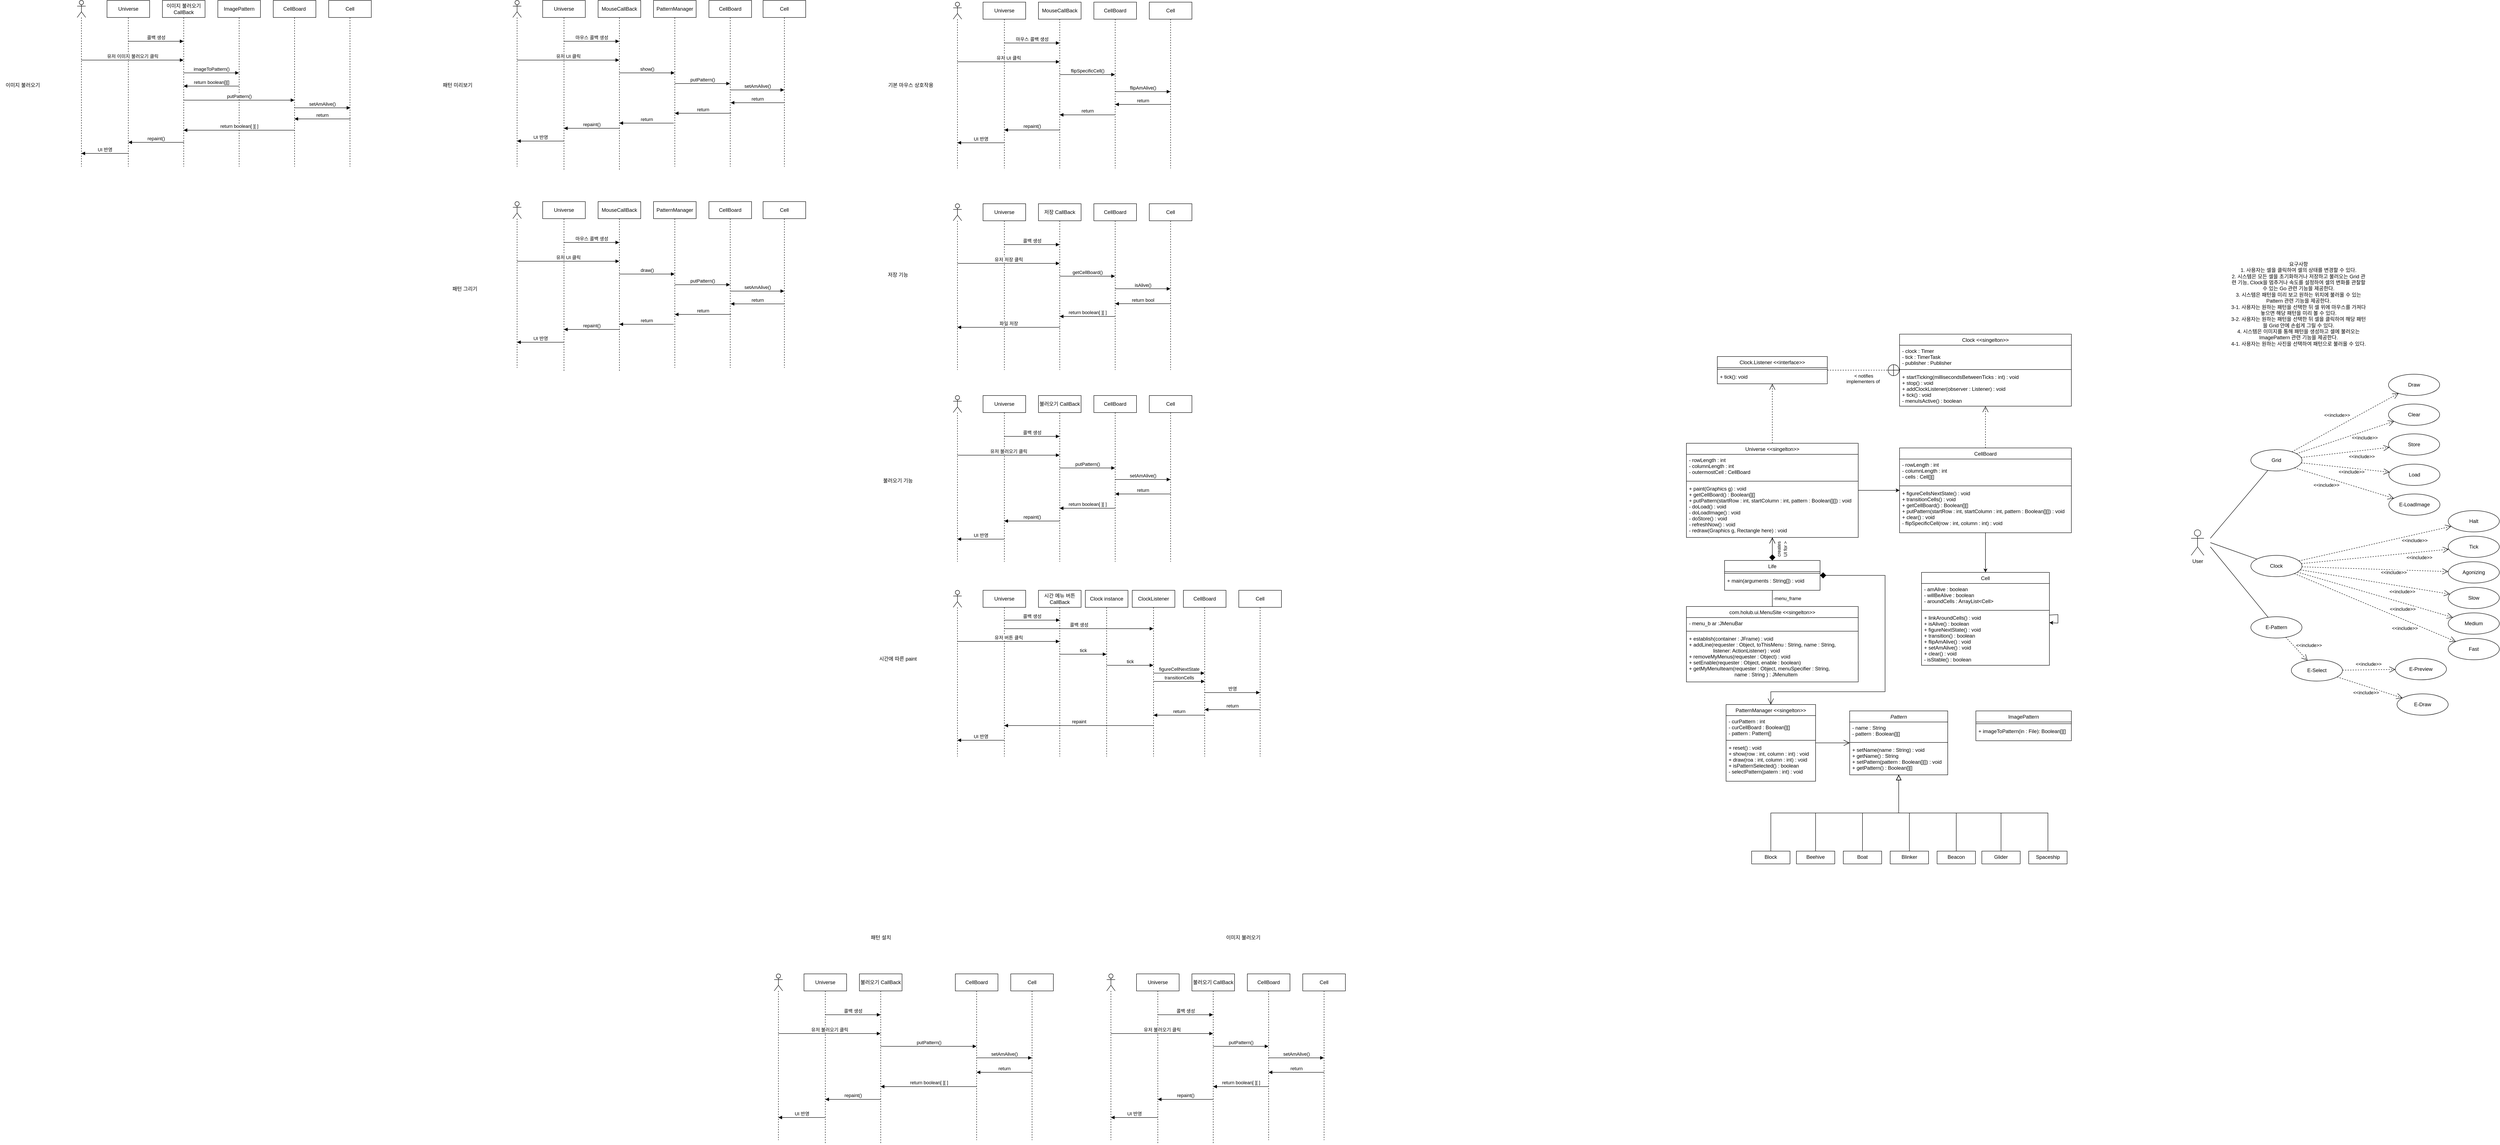 <mxfile version="20.6.2" type="google"><diagram id="C5RBs43oDa-KdzZeNtuy" name="Page-1"><mxGraphModel grid="1" page="0" gridSize="10" guides="1" tooltips="1" connect="1" arrows="1" fold="1" pageScale="1" pageWidth="827" pageHeight="1169" math="0" shadow="0"><root><mxCell id="WIyWlLk6GJQsqaUBKTNV-0"/><mxCell id="WIyWlLk6GJQsqaUBKTNV-1" parent="WIyWlLk6GJQsqaUBKTNV-0"/><mxCell id="zkfFHV4jXpPFQw0GAbJ--0" value="PatternManager &lt;&lt;singelton&gt;&gt;" style="swimlane;fontStyle=0;align=center;verticalAlign=top;childLayout=stackLayout;horizontal=1;startSize=26;horizontalStack=0;resizeParent=1;resizeLast=0;collapsible=1;marginBottom=0;rounded=0;shadow=0;strokeWidth=1;" vertex="1" parent="WIyWlLk6GJQsqaUBKTNV-1"><mxGeometry x="-127" y="428" width="210" height="180" as="geometry"><mxRectangle x="230" y="140" width="160" height="26" as="alternateBounds"/></mxGeometry></mxCell><mxCell id="zkfFHV4jXpPFQw0GAbJ--1" value="- curPattern : int&#10;- curCellBoard : Boolean[][]&#10;- pattern : Pattern[]" style="text;align=left;verticalAlign=top;spacingLeft=4;spacingRight=4;overflow=hidden;rotatable=0;points=[[0,0.5],[1,0.5]];portConstraint=eastwest;" vertex="1" parent="zkfFHV4jXpPFQw0GAbJ--0"><mxGeometry y="26" width="210" height="54" as="geometry"/></mxCell><mxCell id="zkfFHV4jXpPFQw0GAbJ--4" value="" style="line;html=1;strokeWidth=1;align=left;verticalAlign=middle;spacingTop=-1;spacingLeft=3;spacingRight=3;rotatable=0;labelPosition=right;points=[];portConstraint=eastwest;" vertex="1" parent="zkfFHV4jXpPFQw0GAbJ--0"><mxGeometry y="80" width="210" height="8" as="geometry"/></mxCell><mxCell id="zkfFHV4jXpPFQw0GAbJ--5" value="+ reset() : void&#10;+ show(row : int, column : int) : void&#10;+ draw(roa : int, column : int) : void&#10;+ isPatternSelected() : boolean&#10;- selectPattern(patern : int) : void" style="text;align=left;verticalAlign=top;spacingLeft=4;spacingRight=4;overflow=hidden;rotatable=0;points=[[0,0.5],[1,0.5]];portConstraint=eastwest;" vertex="1" parent="zkfFHV4jXpPFQw0GAbJ--0"><mxGeometry y="88" width="210" height="88" as="geometry"/></mxCell><mxCell id="zkfFHV4jXpPFQw0GAbJ--6" value="Beehive" style="swimlane;fontStyle=0;align=center;verticalAlign=top;childLayout=stackLayout;horizontal=1;startSize=138;horizontalStack=0;resizeParent=1;resizeLast=0;collapsible=1;marginBottom=0;rounded=0;shadow=0;strokeWidth=1;" vertex="1" parent="WIyWlLk6GJQsqaUBKTNV-1"><mxGeometry x="38" y="772" width="90" height="30" as="geometry"><mxRectangle x="130" y="380" width="160" height="26" as="alternateBounds"/></mxGeometry></mxCell><mxCell id="zkfFHV4jXpPFQw0GAbJ--12" value="" style="endArrow=block;endSize=10;endFill=0;shadow=0;strokeWidth=1;rounded=0;edgeStyle=elbowEdgeStyle;elbow=vertical;" edge="1" parent="WIyWlLk6GJQsqaUBKTNV-1" source="zkfFHV4jXpPFQw0GAbJ--6" target="W9Uivrogphr63zQ6upql-3"><mxGeometry width="160" relative="1" as="geometry"><mxPoint x="-7" y="475" as="sourcePoint"/><mxPoint x="243" y="622" as="targetPoint"/></mxGeometry></mxCell><mxCell id="W9Uivrogphr63zQ6upql-0" value="Pattern" style="swimlane;fontStyle=2;align=center;verticalAlign=top;childLayout=stackLayout;horizontal=1;startSize=26;horizontalStack=0;resizeParent=1;resizeLast=0;collapsible=1;marginBottom=0;rounded=0;shadow=0;strokeWidth=1;" vertex="1" parent="WIyWlLk6GJQsqaUBKTNV-1"><mxGeometry x="163" y="443" width="230" height="150" as="geometry"><mxRectangle x="230" y="140" width="160" height="26" as="alternateBounds"/></mxGeometry></mxCell><mxCell id="W9Uivrogphr63zQ6upql-1" value="- name : String&#10;- pattern : Boolean[][]" style="text;align=left;verticalAlign=top;spacingLeft=4;spacingRight=4;overflow=hidden;rotatable=0;points=[[0,0.5],[1,0.5]];portConstraint=eastwest;" vertex="1" parent="W9Uivrogphr63zQ6upql-0"><mxGeometry y="26" width="230" height="44" as="geometry"/></mxCell><mxCell id="W9Uivrogphr63zQ6upql-2" value="" style="line;html=1;strokeWidth=1;align=left;verticalAlign=middle;spacingTop=-1;spacingLeft=3;spacingRight=3;rotatable=0;labelPosition=right;points=[];portConstraint=eastwest;" vertex="1" parent="W9Uivrogphr63zQ6upql-0"><mxGeometry y="70" width="230" height="8" as="geometry"/></mxCell><mxCell id="W9Uivrogphr63zQ6upql-3" value="+ setName(name : String) : void&#10;+ getName() : String&#10;+ setPattern(pattern : Boolean[][]) : void&#10;+ getPattern() : Boolean[][]" style="text;align=left;verticalAlign=top;spacingLeft=4;spacingRight=4;overflow=hidden;rotatable=0;points=[[0,0.5],[1,0.5]];portConstraint=eastwest;" vertex="1" parent="W9Uivrogphr63zQ6upql-0"><mxGeometry y="78" width="230" height="72" as="geometry"/></mxCell><mxCell id="W9Uivrogphr63zQ6upql-4" value="Boat" style="swimlane;fontStyle=0;align=center;verticalAlign=top;childLayout=stackLayout;horizontal=1;startSize=138;horizontalStack=0;resizeParent=1;resizeLast=0;collapsible=1;marginBottom=0;rounded=0;shadow=0;strokeWidth=1;" vertex="1" parent="WIyWlLk6GJQsqaUBKTNV-1"><mxGeometry x="148" y="772" width="90" height="30" as="geometry"><mxRectangle x="130" y="380" width="160" height="26" as="alternateBounds"/></mxGeometry></mxCell><mxCell id="W9Uivrogphr63zQ6upql-5" value="" style="endArrow=block;endSize=10;endFill=0;shadow=0;strokeWidth=1;rounded=0;edgeStyle=elbowEdgeStyle;elbow=vertical;" edge="1" parent="WIyWlLk6GJQsqaUBKTNV-1" source="W9Uivrogphr63zQ6upql-4" target="W9Uivrogphr63zQ6upql-3"><mxGeometry width="160" relative="1" as="geometry"><mxPoint x="183" y="475" as="sourcePoint"/><mxPoint x="468" y="602" as="targetPoint"/></mxGeometry></mxCell><mxCell id="W9Uivrogphr63zQ6upql-6" value="Blinker" style="swimlane;fontStyle=0;align=center;verticalAlign=top;childLayout=stackLayout;horizontal=1;startSize=138;horizontalStack=0;resizeParent=1;resizeLast=0;collapsible=1;marginBottom=0;rounded=0;shadow=0;strokeWidth=1;" vertex="1" parent="WIyWlLk6GJQsqaUBKTNV-1"><mxGeometry x="258" y="772" width="90" height="30" as="geometry"><mxRectangle x="130" y="380" width="160" height="26" as="alternateBounds"/></mxGeometry></mxCell><mxCell id="W9Uivrogphr63zQ6upql-7" value="" style="endArrow=block;endSize=10;endFill=0;shadow=0;strokeWidth=1;rounded=0;edgeStyle=elbowEdgeStyle;elbow=vertical;" edge="1" parent="WIyWlLk6GJQsqaUBKTNV-1" source="W9Uivrogphr63zQ6upql-6" target="W9Uivrogphr63zQ6upql-3"><mxGeometry width="160" relative="1" as="geometry"><mxPoint x="293" y="475" as="sourcePoint"/><mxPoint x="388" y="602" as="targetPoint"/></mxGeometry></mxCell><mxCell id="W9Uivrogphr63zQ6upql-8" value="Beacon" style="swimlane;fontStyle=0;align=center;verticalAlign=top;childLayout=stackLayout;horizontal=1;startSize=138;horizontalStack=0;resizeParent=1;resizeLast=0;collapsible=1;marginBottom=0;rounded=0;shadow=0;strokeWidth=1;" vertex="1" parent="WIyWlLk6GJQsqaUBKTNV-1"><mxGeometry x="368" y="772" width="90" height="30" as="geometry"><mxRectangle x="130" y="380" width="160" height="26" as="alternateBounds"/></mxGeometry></mxCell><mxCell id="W9Uivrogphr63zQ6upql-9" value="" style="endArrow=block;endSize=10;endFill=0;shadow=0;strokeWidth=1;rounded=0;edgeStyle=elbowEdgeStyle;elbow=vertical;" edge="1" parent="WIyWlLk6GJQsqaUBKTNV-1" source="W9Uivrogphr63zQ6upql-8" target="W9Uivrogphr63zQ6upql-3"><mxGeometry width="160" relative="1" as="geometry"><mxPoint x="403" y="475" as="sourcePoint"/><mxPoint x="498" y="602" as="targetPoint"/></mxGeometry></mxCell><mxCell id="W9Uivrogphr63zQ6upql-10" value="Glider" style="swimlane;fontStyle=0;align=center;verticalAlign=top;childLayout=stackLayout;horizontal=1;startSize=138;horizontalStack=0;resizeParent=1;resizeLast=0;collapsible=1;marginBottom=0;rounded=0;shadow=0;strokeWidth=1;" vertex="1" parent="WIyWlLk6GJQsqaUBKTNV-1"><mxGeometry x="473" y="772" width="90" height="30" as="geometry"><mxRectangle x="130" y="380" width="160" height="26" as="alternateBounds"/></mxGeometry></mxCell><mxCell id="W9Uivrogphr63zQ6upql-11" value="" style="endArrow=block;endSize=10;endFill=0;shadow=0;strokeWidth=1;rounded=0;edgeStyle=elbowEdgeStyle;elbow=vertical;" edge="1" parent="WIyWlLk6GJQsqaUBKTNV-1" source="W9Uivrogphr63zQ6upql-10" target="W9Uivrogphr63zQ6upql-3"><mxGeometry width="160" relative="1" as="geometry"><mxPoint x="508" y="475" as="sourcePoint"/><mxPoint x="383" y="602" as="targetPoint"/></mxGeometry></mxCell><mxCell id="W9Uivrogphr63zQ6upql-12" value="Spaceship" style="swimlane;fontStyle=0;align=center;verticalAlign=top;childLayout=stackLayout;horizontal=1;startSize=138;horizontalStack=0;resizeParent=1;resizeLast=0;collapsible=1;marginBottom=0;rounded=0;shadow=0;strokeWidth=1;" vertex="1" parent="WIyWlLk6GJQsqaUBKTNV-1"><mxGeometry x="583" y="772" width="90" height="30" as="geometry"><mxRectangle x="130" y="380" width="160" height="26" as="alternateBounds"/></mxGeometry></mxCell><mxCell id="W9Uivrogphr63zQ6upql-13" value="" style="endArrow=block;endSize=10;endFill=0;shadow=0;strokeWidth=1;rounded=0;edgeStyle=elbowEdgeStyle;elbow=vertical;" edge="1" parent="WIyWlLk6GJQsqaUBKTNV-1" source="W9Uivrogphr63zQ6upql-12" target="W9Uivrogphr63zQ6upql-3"><mxGeometry width="160" relative="1" as="geometry"><mxPoint x="618" y="475" as="sourcePoint"/><mxPoint x="493" y="602" as="targetPoint"/></mxGeometry></mxCell><mxCell id="W9Uivrogphr63zQ6upql-14" value="Block" style="swimlane;fontStyle=0;align=center;verticalAlign=top;childLayout=stackLayout;horizontal=1;startSize=138;horizontalStack=0;resizeParent=1;resizeLast=0;collapsible=1;marginBottom=0;rounded=0;shadow=0;strokeWidth=1;" vertex="1" parent="WIyWlLk6GJQsqaUBKTNV-1"><mxGeometry x="-67" y="772" width="90" height="30" as="geometry"><mxRectangle x="130" y="380" width="160" height="26" as="alternateBounds"/></mxGeometry></mxCell><mxCell id="W9Uivrogphr63zQ6upql-15" value="" style="endArrow=block;endSize=10;endFill=0;shadow=0;strokeWidth=1;rounded=0;edgeStyle=elbowEdgeStyle;elbow=vertical;" edge="1" parent="WIyWlLk6GJQsqaUBKTNV-1" source="W9Uivrogphr63zQ6upql-14" target="W9Uivrogphr63zQ6upql-3"><mxGeometry width="160" relative="1" as="geometry"><mxPoint x="-32" y="475" as="sourcePoint"/><mxPoint x="-157" y="602" as="targetPoint"/></mxGeometry></mxCell><mxCell id="W9Uivrogphr63zQ6upql-16" value="" style="endArrow=open;html=1;rounded=0;endFill=0;endSize=12;" edge="1" parent="WIyWlLk6GJQsqaUBKTNV-1" source="zkfFHV4jXpPFQw0GAbJ--0" target="W9Uivrogphr63zQ6upql-0"><mxGeometry width="50" height="50" relative="1" as="geometry"><mxPoint x="58" y="632" as="sourcePoint"/><mxPoint x="108" y="582" as="targetPoint"/></mxGeometry></mxCell><mxCell id="R5yFgaD3Lqf-PFtJglpS-0" value="User" style="shape=umlActor;verticalLabelPosition=bottom;verticalAlign=top;html=1;outlineConnect=0;" vertex="1" parent="WIyWlLk6GJQsqaUBKTNV-1"><mxGeometry x="964" y="18" width="30" height="60" as="geometry"/></mxCell><mxCell id="R5yFgaD3Lqf-PFtJglpS-3" value="" style="endArrow=none;html=1;rounded=0;" edge="1" parent="WIyWlLk6GJQsqaUBKTNV-1" target="R5yFgaD3Lqf-PFtJglpS-4"><mxGeometry width="50" height="50" relative="1" as="geometry"><mxPoint x="1009" y="38" as="sourcePoint"/><mxPoint x="1099" y="-252" as="targetPoint"/></mxGeometry></mxCell><mxCell id="R5yFgaD3Lqf-PFtJglpS-4" value="Grid" style="ellipse;whiteSpace=wrap;html=1;" vertex="1" parent="WIyWlLk6GJQsqaUBKTNV-1"><mxGeometry x="1104" y="-170" width="120" height="50" as="geometry"/></mxCell><mxCell id="R5yFgaD3Lqf-PFtJglpS-5" value="" style="endArrow=none;html=1;rounded=0;" edge="1" parent="WIyWlLk6GJQsqaUBKTNV-1" target="R5yFgaD3Lqf-PFtJglpS-6"><mxGeometry width="50" height="50" relative="1" as="geometry"><mxPoint x="1009" y="48" as="sourcePoint"/><mxPoint x="1104" y="-33" as="targetPoint"/></mxGeometry></mxCell><mxCell id="R5yFgaD3Lqf-PFtJglpS-6" value="Clock" style="ellipse;whiteSpace=wrap;html=1;" vertex="1" parent="WIyWlLk6GJQsqaUBKTNV-1"><mxGeometry x="1104" y="78" width="120" height="50" as="geometry"/></mxCell><mxCell id="R5yFgaD3Lqf-PFtJglpS-7" value="" style="endArrow=none;html=1;rounded=0;" edge="1" parent="WIyWlLk6GJQsqaUBKTNV-1" target="R5yFgaD3Lqf-PFtJglpS-8"><mxGeometry width="50" height="50" relative="1" as="geometry"><mxPoint x="1009" y="58" as="sourcePoint"/><mxPoint x="1114" y="57" as="targetPoint"/></mxGeometry></mxCell><mxCell id="R5yFgaD3Lqf-PFtJglpS-8" value="E-Pattern" style="ellipse;whiteSpace=wrap;html=1;" vertex="1" parent="WIyWlLk6GJQsqaUBKTNV-1"><mxGeometry x="1104" y="222" width="120" height="50" as="geometry"/></mxCell><mxCell id="R5yFgaD3Lqf-PFtJglpS-11" value="" style="endArrow=open;dashed=1;html=1;rounded=0;endFill=0;endSize=12;" edge="1" parent="WIyWlLk6GJQsqaUBKTNV-1" source="R5yFgaD3Lqf-PFtJglpS-4" target="R5yFgaD3Lqf-PFtJglpS-13"><mxGeometry width="50" height="50" relative="1" as="geometry"><mxPoint x="1509" y="-140" as="sourcePoint"/><mxPoint x="1419" y="-180" as="targetPoint"/></mxGeometry></mxCell><mxCell id="R5yFgaD3Lqf-PFtJglpS-12" value="&amp;lt;&amp;lt;include&amp;gt;&amp;gt;" style="edgeLabel;html=1;align=center;verticalAlign=middle;resizable=0;points=[];" connectable="0" vertex="1" parent="R5yFgaD3Lqf-PFtJglpS-11"><mxGeometry x="0.111" relative="1" as="geometry"><mxPoint x="33" y="4" as="offset"/></mxGeometry></mxCell><mxCell id="R5yFgaD3Lqf-PFtJglpS-13" value="Clear" style="ellipse;whiteSpace=wrap;html=1;" vertex="1" parent="WIyWlLk6GJQsqaUBKTNV-1"><mxGeometry x="1426.96" y="-277" width="120" height="50" as="geometry"/></mxCell><mxCell id="R5yFgaD3Lqf-PFtJglpS-14" value="" style="endArrow=open;dashed=1;html=1;rounded=0;endFill=0;endSize=12;" edge="1" parent="WIyWlLk6GJQsqaUBKTNV-1" source="R5yFgaD3Lqf-PFtJglpS-4" target="R5yFgaD3Lqf-PFtJglpS-16"><mxGeometry width="50" height="50" relative="1" as="geometry"><mxPoint x="1219.003" y="-65.964" as="sourcePoint"/><mxPoint x="1420.08" y="-90" as="targetPoint"/></mxGeometry></mxCell><mxCell id="R5yFgaD3Lqf-PFtJglpS-15" value="&amp;lt;&amp;lt;include&amp;gt;&amp;gt;" style="edgeLabel;html=1;align=center;verticalAlign=middle;resizable=0;points=[];" connectable="0" vertex="1" parent="R5yFgaD3Lqf-PFtJglpS-14"><mxGeometry x="0.111" relative="1" as="geometry"><mxPoint x="27" y="11" as="offset"/></mxGeometry></mxCell><mxCell id="R5yFgaD3Lqf-PFtJglpS-16" value="Store" style="ellipse;whiteSpace=wrap;html=1;" vertex="1" parent="WIyWlLk6GJQsqaUBKTNV-1"><mxGeometry x="1426.96" y="-207" width="120" height="50" as="geometry"/></mxCell><mxCell id="R5yFgaD3Lqf-PFtJglpS-17" value="" style="endArrow=open;dashed=1;html=1;rounded=0;endFill=0;endSize=12;" edge="1" parent="WIyWlLk6GJQsqaUBKTNV-1" source="R5yFgaD3Lqf-PFtJglpS-4" target="R5yFgaD3Lqf-PFtJglpS-19"><mxGeometry width="50" height="50" relative="1" as="geometry"><mxPoint x="1223.998" y="-70.214" as="sourcePoint"/><mxPoint x="1420.77" y="-19" as="targetPoint"/></mxGeometry></mxCell><mxCell id="R5yFgaD3Lqf-PFtJglpS-18" value="&amp;lt;&amp;lt;include&amp;gt;&amp;gt;" style="edgeLabel;html=1;align=center;verticalAlign=middle;resizable=0;points=[];" connectable="0" vertex="1" parent="R5yFgaD3Lqf-PFtJglpS-17"><mxGeometry x="0.111" relative="1" as="geometry"><mxPoint x="2" y="9" as="offset"/></mxGeometry></mxCell><mxCell id="R5yFgaD3Lqf-PFtJglpS-19" value="Load" style="ellipse;whiteSpace=wrap;html=1;" vertex="1" parent="WIyWlLk6GJQsqaUBKTNV-1"><mxGeometry x="1427.65" y="-136" width="120" height="50" as="geometry"/></mxCell><mxCell id="R5yFgaD3Lqf-PFtJglpS-20" value="요구사항&lt;br&gt;1. 사용자는 셀을 클릭하여 셀의 상태를 변경할 수 있다.&lt;br&gt;2. 시스템은 모든 셀을 초기화하거나 저장하고 불러오는 Grid 관련 기능, Clock을 멈추거나 속도를 설정하여 셀의 변화를 관찰할 수 있는 Go 관련 기능을 제공한다.&lt;br&gt;3. 시스템은 패턴을 미리 보고 원하는 위치에 불러올 수 있는 Pattern 관련 기능을 제공한다.&lt;br&gt;3-1. 사용자는 원하는 패턴을 선택한 뒤 셀 위에 마우스를 가져다 놓으면 해당 패턴을 미리 볼 수 있다.&lt;br&gt;3-2. 사용자는 원하는 패턴을 선택한 뒤 셀을 클릭하여 해당 패턴을 Grid 안에 손쉽게 그릴 수 있다.&lt;br&gt;4. 시스템은 이미지를 통해 패턴을 생성하고 셀에 불러오는 ImagePattern 관련 기능을 제공한다.&lt;br&gt;4-1. 사용자는 원하는 사진을 선택하여 패턴으로 불러올 수 있다." style="text;html=1;strokeColor=none;fillColor=none;align=center;verticalAlign=middle;whiteSpace=wrap;rounded=0;" vertex="1" parent="WIyWlLk6GJQsqaUBKTNV-1"><mxGeometry x="1056" y="-647" width="320" height="270" as="geometry"/></mxCell><mxCell id="R5yFgaD3Lqf-PFtJglpS-21" value="" style="endArrow=open;dashed=1;html=1;rounded=0;endFill=0;endSize=12;" edge="1" parent="WIyWlLk6GJQsqaUBKTNV-1" source="R5yFgaD3Lqf-PFtJglpS-6" target="R5yFgaD3Lqf-PFtJglpS-23"><mxGeometry width="50" height="50" relative="1" as="geometry"><mxPoint x="1277.923" y="107.036" as="sourcePoint"/><mxPoint x="1479" y="83" as="targetPoint"/></mxGeometry></mxCell><mxCell id="R5yFgaD3Lqf-PFtJglpS-22" value="&amp;lt;&amp;lt;include&amp;gt;&amp;gt;" style="edgeLabel;html=1;align=center;verticalAlign=middle;resizable=0;points=[];" connectable="0" vertex="1" parent="R5yFgaD3Lqf-PFtJglpS-21"><mxGeometry x="0.111" relative="1" as="geometry"><mxPoint x="73" y="-3" as="offset"/></mxGeometry></mxCell><mxCell id="R5yFgaD3Lqf-PFtJglpS-23" value="Halt" style="ellipse;whiteSpace=wrap;html=1;" vertex="1" parent="WIyWlLk6GJQsqaUBKTNV-1"><mxGeometry x="1566.96" y="-27" width="120" height="50" as="geometry"/></mxCell><mxCell id="R5yFgaD3Lqf-PFtJglpS-24" value="" style="endArrow=open;dashed=1;html=1;rounded=0;endFill=0;endSize=12;" edge="1" parent="WIyWlLk6GJQsqaUBKTNV-1" source="R5yFgaD3Lqf-PFtJglpS-6" target="R5yFgaD3Lqf-PFtJglpS-26"><mxGeometry width="50" height="50" relative="1" as="geometry"><mxPoint x="1216.59" y="161.985" as="sourcePoint"/><mxPoint x="1479" y="154.02" as="targetPoint"/></mxGeometry></mxCell><mxCell id="R5yFgaD3Lqf-PFtJglpS-25" value="&amp;lt;&amp;lt;include&amp;gt;&amp;gt;" style="edgeLabel;html=1;align=center;verticalAlign=middle;resizable=0;points=[];" connectable="0" vertex="1" parent="R5yFgaD3Lqf-PFtJglpS-24"><mxGeometry x="0.111" relative="1" as="geometry"><mxPoint x="84" y="4" as="offset"/></mxGeometry></mxCell><mxCell id="R5yFgaD3Lqf-PFtJglpS-26" value="Tick" style="ellipse;whiteSpace=wrap;html=1;" vertex="1" parent="WIyWlLk6GJQsqaUBKTNV-1"><mxGeometry x="1566.96" y="33" width="120" height="50" as="geometry"/></mxCell><mxCell id="R5yFgaD3Lqf-PFtJglpS-27" value="" style="endArrow=open;dashed=1;html=1;rounded=0;endFill=0;endSize=12;" edge="1" parent="WIyWlLk6GJQsqaUBKTNV-1" source="R5yFgaD3Lqf-PFtJglpS-6" target="R5yFgaD3Lqf-PFtJglpS-29"><mxGeometry width="50" height="50" relative="1" as="geometry"><mxPoint x="1223.09" y="157.642" as="sourcePoint"/><mxPoint x="1479" y="213" as="targetPoint"/></mxGeometry></mxCell><mxCell id="R5yFgaD3Lqf-PFtJglpS-28" value="&amp;lt;&amp;lt;include&amp;gt;&amp;gt;" style="edgeLabel;html=1;align=center;verticalAlign=middle;resizable=0;points=[];" connectable="0" vertex="1" parent="R5yFgaD3Lqf-PFtJglpS-27"><mxGeometry x="0.111" relative="1" as="geometry"><mxPoint x="24" y="7" as="offset"/></mxGeometry></mxCell><mxCell id="R5yFgaD3Lqf-PFtJglpS-29" value="Agonizing" style="ellipse;whiteSpace=wrap;html=1;" vertex="1" parent="WIyWlLk6GJQsqaUBKTNV-1"><mxGeometry x="1566.96" y="93" width="120" height="50" as="geometry"/></mxCell><mxCell id="R5yFgaD3Lqf-PFtJglpS-30" value="" style="endArrow=open;dashed=1;html=1;rounded=0;endFill=0;endSize=12;" edge="1" parent="WIyWlLk6GJQsqaUBKTNV-1" source="R5yFgaD3Lqf-PFtJglpS-6" target="R5yFgaD3Lqf-PFtJglpS-32"><mxGeometry width="50" height="50" relative="1" as="geometry"><mxPoint x="1224.0" y="222.002" as="sourcePoint"/><mxPoint x="1479.91" y="277.36" as="targetPoint"/></mxGeometry></mxCell><mxCell id="R5yFgaD3Lqf-PFtJglpS-31" value="&amp;lt;&amp;lt;include&amp;gt;&amp;gt;" style="edgeLabel;html=1;align=center;verticalAlign=middle;resizable=0;points=[];" connectable="0" vertex="1" parent="R5yFgaD3Lqf-PFtJglpS-30"><mxGeometry x="0.111" relative="1" as="geometry"><mxPoint x="44" y="19" as="offset"/></mxGeometry></mxCell><mxCell id="R5yFgaD3Lqf-PFtJglpS-32" value="Slow" style="ellipse;whiteSpace=wrap;html=1;" vertex="1" parent="WIyWlLk6GJQsqaUBKTNV-1"><mxGeometry x="1566.96" y="153" width="120" height="50" as="geometry"/></mxCell><mxCell id="R5yFgaD3Lqf-PFtJglpS-33" value="" style="endArrow=open;dashed=1;html=1;rounded=0;endFill=0;endSize=12;" edge="1" parent="WIyWlLk6GJQsqaUBKTNV-1" source="R5yFgaD3Lqf-PFtJglpS-6" target="R5yFgaD3Lqf-PFtJglpS-35"><mxGeometry width="50" height="50" relative="1" as="geometry"><mxPoint x="1231.05" y="297.642" as="sourcePoint"/><mxPoint x="1486.96" y="353" as="targetPoint"/></mxGeometry></mxCell><mxCell id="R5yFgaD3Lqf-PFtJglpS-34" value="&amp;lt;&amp;lt;include&amp;gt;&amp;gt;" style="edgeLabel;html=1;align=center;verticalAlign=middle;resizable=0;points=[];" connectable="0" vertex="1" parent="R5yFgaD3Lqf-PFtJglpS-33"><mxGeometry x="0.111" relative="1" as="geometry"><mxPoint x="44" y="27" as="offset"/></mxGeometry></mxCell><mxCell id="R5yFgaD3Lqf-PFtJglpS-35" value="Medium" style="ellipse;whiteSpace=wrap;html=1;" vertex="1" parent="WIyWlLk6GJQsqaUBKTNV-1"><mxGeometry x="1566.96" y="213" width="120" height="50" as="geometry"/></mxCell><mxCell id="R5yFgaD3Lqf-PFtJglpS-36" value="" style="endArrow=open;dashed=1;html=1;rounded=0;endFill=0;endSize=12;" edge="1" parent="WIyWlLk6GJQsqaUBKTNV-1" source="R5yFgaD3Lqf-PFtJglpS-6" target="R5yFgaD3Lqf-PFtJglpS-38"><mxGeometry width="50" height="50" relative="1" as="geometry"><mxPoint x="1223.09" y="377.642" as="sourcePoint"/><mxPoint x="1479" y="433" as="targetPoint"/></mxGeometry></mxCell><mxCell id="R5yFgaD3Lqf-PFtJglpS-37" value="&amp;lt;&amp;lt;include&amp;gt;&amp;gt;" style="edgeLabel;html=1;align=center;verticalAlign=middle;resizable=0;points=[];" connectable="0" vertex="1" parent="R5yFgaD3Lqf-PFtJglpS-36"><mxGeometry x="0.111" relative="1" as="geometry"><mxPoint x="48" y="39" as="offset"/></mxGeometry></mxCell><mxCell id="R5yFgaD3Lqf-PFtJglpS-38" value="Fast" style="ellipse;whiteSpace=wrap;html=1;" vertex="1" parent="WIyWlLk6GJQsqaUBKTNV-1"><mxGeometry x="1566.96" y="273" width="120" height="50" as="geometry"/></mxCell><mxCell id="R5yFgaD3Lqf-PFtJglpS-39" value="" style="endArrow=open;dashed=1;html=1;rounded=0;endFill=0;endSize=12;" edge="1" parent="WIyWlLk6GJQsqaUBKTNV-1" source="R5yFgaD3Lqf-PFtJglpS-8" target="R5yFgaD3Lqf-PFtJglpS-41"><mxGeometry width="50" height="50" relative="1" as="geometry"><mxPoint x="1179.003" y="367.036" as="sourcePoint"/><mxPoint x="1380.08" y="343" as="targetPoint"/></mxGeometry></mxCell><mxCell id="R5yFgaD3Lqf-PFtJglpS-40" value="&amp;lt;&amp;lt;include&amp;gt;&amp;gt;" style="edgeLabel;html=1;align=center;verticalAlign=middle;resizable=0;points=[];" connectable="0" vertex="1" parent="R5yFgaD3Lqf-PFtJglpS-39"><mxGeometry x="0.111" relative="1" as="geometry"><mxPoint x="25" y="-12" as="offset"/></mxGeometry></mxCell><mxCell id="R5yFgaD3Lqf-PFtJglpS-41" value="E-Select" style="ellipse;whiteSpace=wrap;html=1;" vertex="1" parent="WIyWlLk6GJQsqaUBKTNV-1"><mxGeometry x="1199" y="323" width="120" height="50" as="geometry"/></mxCell><mxCell id="R5yFgaD3Lqf-PFtJglpS-42" value="" style="endArrow=open;dashed=1;html=1;rounded=0;endFill=0;endSize=12;" edge="1" parent="WIyWlLk6GJQsqaUBKTNV-1" source="R5yFgaD3Lqf-PFtJglpS-41" target="R5yFgaD3Lqf-PFtJglpS-44"><mxGeometry width="50" height="50" relative="1" as="geometry"><mxPoint x="1302.617" y="271.996" as="sourcePoint"/><mxPoint x="1479" y="421.42" as="targetPoint"/></mxGeometry></mxCell><mxCell id="R5yFgaD3Lqf-PFtJglpS-43" value="&amp;lt;&amp;lt;include&amp;gt;&amp;gt;" style="edgeLabel;html=1;align=center;verticalAlign=middle;resizable=0;points=[];" connectable="0" vertex="1" parent="R5yFgaD3Lqf-PFtJglpS-42"><mxGeometry x="0.111" relative="1" as="geometry"><mxPoint x="-8" y="-14" as="offset"/></mxGeometry></mxCell><mxCell id="R5yFgaD3Lqf-PFtJglpS-44" value="E-Preview" style="ellipse;whiteSpace=wrap;html=1;" vertex="1" parent="WIyWlLk6GJQsqaUBKTNV-1"><mxGeometry x="1442.96" y="320" width="120" height="50" as="geometry"/></mxCell><mxCell id="R5yFgaD3Lqf-PFtJglpS-45" value="" style="endArrow=open;dashed=1;html=1;rounded=0;endFill=0;endSize=12;" edge="1" parent="WIyWlLk6GJQsqaUBKTNV-1" source="R5yFgaD3Lqf-PFtJglpS-41" target="R5yFgaD3Lqf-PFtJglpS-47"><mxGeometry width="50" height="50" relative="1" as="geometry"><mxPoint x="1266.074" y="282.997" as="sourcePoint"/><mxPoint x="1454" y="495.04" as="targetPoint"/></mxGeometry></mxCell><mxCell id="R5yFgaD3Lqf-PFtJglpS-47" value="E-Draw" style="ellipse;whiteSpace=wrap;html=1;" vertex="1" parent="WIyWlLk6GJQsqaUBKTNV-1"><mxGeometry x="1446.96" y="403.0" width="120" height="50" as="geometry"/></mxCell><mxCell id="R5yFgaD3Lqf-PFtJglpS-48" value="" style="endArrow=open;dashed=1;html=1;rounded=0;endFill=0;endSize=12;" edge="1" parent="WIyWlLk6GJQsqaUBKTNV-1" source="R5yFgaD3Lqf-PFtJglpS-4" target="R5yFgaD3Lqf-PFtJglpS-50"><mxGeometry width="50" height="50" relative="1" as="geometry"><mxPoint x="1258.626" y="-350.003" as="sourcePoint"/><mxPoint x="1406.04" y="-218.19" as="targetPoint"/></mxGeometry></mxCell><mxCell id="R5yFgaD3Lqf-PFtJglpS-49" value="&amp;lt;&amp;lt;include&amp;gt;&amp;gt;" style="edgeLabel;html=1;align=center;verticalAlign=middle;resizable=0;points=[];" connectable="0" vertex="1" parent="R5yFgaD3Lqf-PFtJglpS-48"><mxGeometry x="0.111" relative="1" as="geometry"><mxPoint x="-34" y="-10" as="offset"/></mxGeometry></mxCell><mxCell id="R5yFgaD3Lqf-PFtJglpS-50" value="Draw" style="ellipse;whiteSpace=wrap;html=1;" vertex="1" parent="WIyWlLk6GJQsqaUBKTNV-1"><mxGeometry x="1426.96" y="-347.0" width="120" height="50" as="geometry"/></mxCell><mxCell id="jLpMsU91WfixnAwJnVys-0" value="Universe &lt;&lt;singelton&gt;&gt;" style="swimlane;fontStyle=0;align=center;verticalAlign=top;childLayout=stackLayout;horizontal=1;startSize=26;horizontalStack=0;resizeParent=1;resizeLast=0;collapsible=1;marginBottom=0;rounded=0;shadow=0;strokeWidth=1;" vertex="1" parent="WIyWlLk6GJQsqaUBKTNV-1"><mxGeometry x="-220" y="-185" width="403" height="221" as="geometry"><mxRectangle x="230" y="140" width="160" height="26" as="alternateBounds"/></mxGeometry></mxCell><mxCell id="jLpMsU91WfixnAwJnVys-1" value="- rowLength : int&#10;- columnLength : int&#10;- outermostCell : CellBoard" style="text;align=left;verticalAlign=top;spacingLeft=4;spacingRight=4;overflow=hidden;rotatable=0;points=[[0,0.5],[1,0.5]];portConstraint=eastwest;" vertex="1" parent="jLpMsU91WfixnAwJnVys-0"><mxGeometry y="26" width="403" height="59" as="geometry"/></mxCell><mxCell id="jLpMsU91WfixnAwJnVys-2" value="" style="line;html=1;strokeWidth=1;align=left;verticalAlign=middle;spacingTop=-1;spacingLeft=3;spacingRight=3;rotatable=0;labelPosition=right;points=[];portConstraint=eastwest;" vertex="1" parent="jLpMsU91WfixnAwJnVys-0"><mxGeometry y="85" width="403" height="8" as="geometry"/></mxCell><mxCell id="jLpMsU91WfixnAwJnVys-3" value="+ paint(Graphics g) : void&#10;+ getCellBoard() : Boolean[][]&#10;+ putPattern(startRow : int, startColumn : int, pattern : Boolean[][]) : void&#10;- doLoad() : void&#10;- doLoadImage() : void&#10;- doStore() : void&#10;- refreshNow() : void&#10;- redraw(Graphics g, Rectangle here) : void" style="text;align=left;verticalAlign=top;spacingLeft=4;spacingRight=4;overflow=hidden;rotatable=0;points=[[0,0.5],[1,0.5]];portConstraint=eastwest;" vertex="1" parent="jLpMsU91WfixnAwJnVys-0"><mxGeometry y="93" width="403" height="128" as="geometry"/></mxCell><mxCell id="jLpMsU91WfixnAwJnVys-4" value="CellBoard" style="swimlane;fontStyle=0;align=center;verticalAlign=top;childLayout=stackLayout;horizontal=1;startSize=26;horizontalStack=0;resizeParent=1;resizeLast=0;collapsible=1;marginBottom=0;rounded=0;shadow=0;strokeWidth=1;" vertex="1" parent="WIyWlLk6GJQsqaUBKTNV-1"><mxGeometry x="280" y="-174" width="403" height="199" as="geometry"><mxRectangle x="230" y="140" width="160" height="26" as="alternateBounds"/></mxGeometry></mxCell><mxCell id="jLpMsU91WfixnAwJnVys-5" value="- rowLength : int&#10;- columnLength : int&#10;- cells : Cell[][]" style="text;align=left;verticalAlign=top;spacingLeft=4;spacingRight=4;overflow=hidden;rotatable=0;points=[[0,0.5],[1,0.5]];portConstraint=eastwest;" vertex="1" parent="jLpMsU91WfixnAwJnVys-4"><mxGeometry y="26" width="403" height="59" as="geometry"/></mxCell><mxCell id="jLpMsU91WfixnAwJnVys-6" value="" style="line;html=1;strokeWidth=1;align=left;verticalAlign=middle;spacingTop=-1;spacingLeft=3;spacingRight=3;rotatable=0;labelPosition=right;points=[];portConstraint=eastwest;" vertex="1" parent="jLpMsU91WfixnAwJnVys-4"><mxGeometry y="85" width="403" height="8" as="geometry"/></mxCell><mxCell id="jLpMsU91WfixnAwJnVys-7" value="+ figureCellsNextState() : void&#10;+ transitionCells() : void&#10;+ getCellBoard() : Boolean[][]&#10;+ putPattern(startRow : int, startColumn : int, pattern : Boolean[][]) : void&#10;+ clear() : void&#10;- flipSpecificCell(row : int, column : int) : void" style="text;align=left;verticalAlign=top;spacingLeft=4;spacingRight=4;overflow=hidden;rotatable=0;points=[[0,0.5],[1,0.5]];portConstraint=eastwest;" vertex="1" parent="jLpMsU91WfixnAwJnVys-4"><mxGeometry y="93" width="403" height="106" as="geometry"/></mxCell><mxCell id="xVBQz88b66RI9vb_qi-4-3" value="" style="endArrow=classic;html=1;rounded=0;" edge="1" parent="WIyWlLk6GJQsqaUBKTNV-1" source="jLpMsU91WfixnAwJnVys-0" target="jLpMsU91WfixnAwJnVys-4"><mxGeometry width="50" height="50" relative="1" as="geometry"><mxPoint x="-120" y="750" as="sourcePoint"/><mxPoint x="-70" y="700" as="targetPoint"/></mxGeometry></mxCell><mxCell id="xVP9xKt5G8Vf-wOgiHhd-18" value="" style="endArrow=open;dashed=1;html=1;rounded=0;endFill=0;endSize=12;exitX=1;exitY=1;exitDx=0;exitDy=0;" edge="1" parent="WIyWlLk6GJQsqaUBKTNV-1" source="R5yFgaD3Lqf-PFtJglpS-4" target="xVP9xKt5G8Vf-wOgiHhd-20"><mxGeometry width="50" height="50" relative="1" as="geometry"><mxPoint x="1212.266" y="-58.999" as="sourcePoint"/><mxPoint x="1420.77" y="52.15" as="targetPoint"/></mxGeometry></mxCell><mxCell id="xVP9xKt5G8Vf-wOgiHhd-19" value="&amp;lt;&amp;lt;include&amp;gt;&amp;gt;" style="edgeLabel;html=1;align=center;verticalAlign=middle;resizable=0;points=[];" connectable="0" vertex="1" parent="xVP9xKt5G8Vf-wOgiHhd-18"><mxGeometry x="0.111" relative="1" as="geometry"><mxPoint x="-55" as="offset"/></mxGeometry></mxCell><mxCell id="xVP9xKt5G8Vf-wOgiHhd-20" value="E-LoadImage" style="ellipse;whiteSpace=wrap;html=1;" vertex="1" parent="WIyWlLk6GJQsqaUBKTNV-1"><mxGeometry x="1427.65" y="-66" width="120" height="50" as="geometry"/></mxCell><mxCell id="xVBQz88b66RI9vb_qi-4-4" value="Cell" style="swimlane;fontStyle=0;align=center;verticalAlign=top;childLayout=stackLayout;horizontal=1;startSize=26;horizontalStack=0;resizeParent=1;resizeLast=0;collapsible=1;marginBottom=0;rounded=0;shadow=0;strokeWidth=1;" vertex="1" parent="WIyWlLk6GJQsqaUBKTNV-1"><mxGeometry x="331.5" y="118" width="300" height="218" as="geometry"><mxRectangle x="230" y="140" width="160" height="26" as="alternateBounds"/></mxGeometry></mxCell><mxCell id="xVBQz88b66RI9vb_qi-4-5" value="- amAlive : boolean&#10;- willBeAlive : boolean&#10;- aroundCells : ArrayList&lt;Cell&gt;" style="text;align=left;verticalAlign=top;spacingLeft=4;spacingRight=4;overflow=hidden;rotatable=0;points=[[0,0.5],[1,0.5]];portConstraint=eastwest;" vertex="1" parent="xVBQz88b66RI9vb_qi-4-4"><mxGeometry y="26" width="300" height="59" as="geometry"/></mxCell><mxCell id="xVBQz88b66RI9vb_qi-4-6" value="" style="line;html=1;strokeWidth=1;align=left;verticalAlign=middle;spacingTop=-1;spacingLeft=3;spacingRight=3;rotatable=0;labelPosition=right;points=[];portConstraint=eastwest;" vertex="1" parent="xVBQz88b66RI9vb_qi-4-4"><mxGeometry y="85" width="300" height="8" as="geometry"/></mxCell><mxCell id="xVBQz88b66RI9vb_qi-4-7" value="+ linkAroundCells() : void&#10;+ isAlive() : boolean&#10;+ figureNextState() : void&#10;+ transition() : boolean&#10;+ flipAmAlive() : void&#10;+ setAmAlive() : void&#10;+ clear() : void&#10;- isStable() : boolean" style="text;align=left;verticalAlign=top;spacingLeft=4;spacingRight=4;overflow=hidden;rotatable=0;points=[[0,0.5],[1,0.5]];portConstraint=eastwest;" vertex="1" parent="xVBQz88b66RI9vb_qi-4-4"><mxGeometry y="93" width="300" height="125" as="geometry"/></mxCell><mxCell id="xVBQz88b66RI9vb_qi-4-8" value="" style="endArrow=classic;html=1;rounded=0;" edge="1" parent="WIyWlLk6GJQsqaUBKTNV-1" source="jLpMsU91WfixnAwJnVys-4" target="xVBQz88b66RI9vb_qi-4-4"><mxGeometry width="50" height="50" relative="1" as="geometry"><mxPoint x="590" y="440" as="sourcePoint"/><mxPoint x="640" y="390" as="targetPoint"/></mxGeometry></mxCell><mxCell id="jLpMsU91WfixnAwJnVys-9" value="&amp;lt;&amp;lt;include&amp;gt;&amp;gt;" style="edgeLabel;html=1;align=center;verticalAlign=middle;resizable=0;points=[];" connectable="0" vertex="1" parent="WIyWlLk6GJQsqaUBKTNV-1"><mxGeometry x="1373.964" y="400.002" as="geometry"/></mxCell><mxCell id="xVBQz88b66RI9vb_qi-4-9" value="" style="endArrow=classic;html=1;rounded=0;" edge="1" parent="WIyWlLk6GJQsqaUBKTNV-1" source="xVBQz88b66RI9vb_qi-4-4" target="xVBQz88b66RI9vb_qi-4-4"><mxGeometry width="50" height="50" relative="1" as="geometry"><mxPoint x="680" y="140" as="sourcePoint"/><mxPoint x="730" y="90" as="targetPoint"/></mxGeometry></mxCell><mxCell id="xVP9xKt5G8Vf-wOgiHhd-21" value="ImagePattern" style="swimlane;fontStyle=0;align=center;verticalAlign=top;childLayout=stackLayout;horizontal=1;startSize=26;horizontalStack=0;resizeParent=1;resizeLast=0;collapsible=1;marginBottom=0;rounded=0;shadow=0;strokeWidth=1;" vertex="1" parent="WIyWlLk6GJQsqaUBKTNV-1"><mxGeometry x="459" y="443" width="224" height="70" as="geometry"><mxRectangle x="230" y="140" width="160" height="26" as="alternateBounds"/></mxGeometry></mxCell><mxCell id="xVP9xKt5G8Vf-wOgiHhd-22" value="" style="line;html=1;strokeWidth=1;align=left;verticalAlign=middle;spacingTop=-1;spacingLeft=3;spacingRight=3;rotatable=0;labelPosition=right;points=[];portConstraint=eastwest;" vertex="1" parent="xVP9xKt5G8Vf-wOgiHhd-21"><mxGeometry y="26" width="224" height="8" as="geometry"/></mxCell><mxCell id="xVP9xKt5G8Vf-wOgiHhd-23" value="+ imageToPattern(in : File): Boolean[][]" style="text;align=left;verticalAlign=top;spacingLeft=4;spacingRight=4;overflow=hidden;rotatable=0;points=[[0,0.5],[1,0.5]];portConstraint=eastwest;" vertex="1" parent="xVP9xKt5G8Vf-wOgiHhd-21"><mxGeometry y="34" width="224" height="26" as="geometry"/></mxCell><mxCell id="jLpMsU91WfixnAwJnVys-10" value="Clock &lt;&lt;singelton&gt;&gt;" style="swimlane;fontStyle=0;align=center;verticalAlign=top;childLayout=stackLayout;horizontal=1;startSize=26;horizontalStack=0;resizeParent=1;resizeLast=0;collapsible=1;marginBottom=0;rounded=0;shadow=0;strokeWidth=1;" vertex="1" parent="WIyWlLk6GJQsqaUBKTNV-1"><mxGeometry x="280" y="-441" width="403" height="169" as="geometry"><mxRectangle x="230" y="140" width="160" height="26" as="alternateBounds"/></mxGeometry></mxCell><mxCell id="jLpMsU91WfixnAwJnVys-11" value="- clock : Timer&#10;- tick : TimerTask&#10;- publisher : Publisher" style="text;align=left;verticalAlign=top;spacingLeft=4;spacingRight=4;overflow=hidden;rotatable=0;points=[[0,0.5],[1,0.5]];portConstraint=eastwest;" vertex="1" parent="jLpMsU91WfixnAwJnVys-10"><mxGeometry y="26" width="403" height="53" as="geometry"/></mxCell><mxCell id="jLpMsU91WfixnAwJnVys-12" value="" style="line;html=1;strokeWidth=1;align=left;verticalAlign=middle;spacingTop=-1;spacingLeft=3;spacingRight=3;rotatable=0;labelPosition=right;points=[];portConstraint=eastwest;" vertex="1" parent="jLpMsU91WfixnAwJnVys-10"><mxGeometry y="79" width="403" height="8" as="geometry"/></mxCell><mxCell id="jLpMsU91WfixnAwJnVys-13" value="+ startTicking(millisecondsBetweenTicks : int) : void&#10;+ stop() : void&#10;+ addClockListener(observer : Listener) : void&#10;+ tick() : void&#10;- menuIsActive() : boolean" style="text;align=left;verticalAlign=top;spacingLeft=4;spacingRight=4;overflow=hidden;rotatable=0;points=[[0,0.5],[1,0.5]];portConstraint=eastwest;" vertex="1" parent="jLpMsU91WfixnAwJnVys-10"><mxGeometry y="87" width="403" height="82" as="geometry"/></mxCell><mxCell id="jLpMsU91WfixnAwJnVys-14" value="" style="endArrow=open;dashed=1;html=1;rounded=0;endFill=0;endSize=12;exitX=0.5;exitY=0;exitDx=0;exitDy=0;" edge="1" parent="WIyWlLk6GJQsqaUBKTNV-1" source="jLpMsU91WfixnAwJnVys-4" target="jLpMsU91WfixnAwJnVys-10"><mxGeometry width="50" height="50" relative="1" as="geometry"><mxPoint x="189.995" y="-237.833" as="sourcePoint"/><mxPoint x="440.436" y="-374.997" as="targetPoint"/></mxGeometry></mxCell><mxCell id="xVBQz88b66RI9vb_qi-4-22" value="Clock.Listener &lt;&lt;interface&gt;&gt;" style="swimlane;fontStyle=0;align=center;verticalAlign=top;childLayout=stackLayout;horizontal=1;startSize=26;horizontalStack=0;resizeParent=1;resizeLast=0;collapsible=1;marginBottom=0;rounded=0;shadow=0;strokeWidth=1;" vertex="1" parent="WIyWlLk6GJQsqaUBKTNV-1"><mxGeometry x="-147.5" y="-388.5" width="258" height="64" as="geometry"><mxRectangle x="230" y="140" width="160" height="26" as="alternateBounds"/></mxGeometry></mxCell><mxCell id="xVBQz88b66RI9vb_qi-4-24" value="" style="line;html=1;strokeWidth=1;align=left;verticalAlign=middle;spacingTop=-1;spacingLeft=3;spacingRight=3;rotatable=0;labelPosition=right;points=[];portConstraint=eastwest;" vertex="1" parent="xVBQz88b66RI9vb_qi-4-22"><mxGeometry y="26" width="258" height="8" as="geometry"/></mxCell><mxCell id="xVBQz88b66RI9vb_qi-4-25" value="+ tick(): void" style="text;align=left;verticalAlign=top;spacingLeft=4;spacingRight=4;overflow=hidden;rotatable=0;points=[[0,0.5],[1,0.5]];portConstraint=eastwest;" vertex="1" parent="xVBQz88b66RI9vb_qi-4-22"><mxGeometry y="34" width="258" height="30" as="geometry"/></mxCell><mxCell id="jLpMsU91WfixnAwJnVys-16" value="Life" style="swimlane;fontStyle=0;align=center;verticalAlign=top;childLayout=stackLayout;horizontal=1;startSize=26;horizontalStack=0;resizeParent=1;resizeLast=0;collapsible=1;marginBottom=0;rounded=0;shadow=0;strokeWidth=1;" vertex="1" parent="WIyWlLk6GJQsqaUBKTNV-1"><mxGeometry x="-130.5" y="90" width="224" height="70" as="geometry"><mxRectangle x="230" y="140" width="160" height="26" as="alternateBounds"/></mxGeometry></mxCell><mxCell id="jLpMsU91WfixnAwJnVys-17" value="" style="line;html=1;strokeWidth=1;align=left;verticalAlign=middle;spacingTop=-1;spacingLeft=3;spacingRight=3;rotatable=0;labelPosition=right;points=[];portConstraint=eastwest;" vertex="1" parent="jLpMsU91WfixnAwJnVys-16"><mxGeometry y="26" width="224" height="8" as="geometry"/></mxCell><mxCell id="jLpMsU91WfixnAwJnVys-18" value="+ main(arguments : String[]) : void" style="text;align=left;verticalAlign=top;spacingLeft=4;spacingRight=4;overflow=hidden;rotatable=0;points=[[0,0.5],[1,0.5]];portConstraint=eastwest;" vertex="1" parent="jLpMsU91WfixnAwJnVys-16"><mxGeometry y="34" width="224" height="26" as="geometry"/></mxCell><mxCell id="xVBQz88b66RI9vb_qi-4-26" value="" style="endArrow=open;dashed=1;html=1;rounded=0;endFill=0;endSize=12;" edge="1" parent="WIyWlLk6GJQsqaUBKTNV-1" source="jLpMsU91WfixnAwJnVys-0" target="xVBQz88b66RI9vb_qi-4-22"><mxGeometry width="50" height="50" relative="1" as="geometry"><mxPoint x="31.68" y="-182" as="sourcePoint"/><mxPoint x="30.004" y="-289" as="targetPoint"/></mxGeometry></mxCell><mxCell id="jLpMsU91WfixnAwJnVys-19" value="" style="endArrow=open;startArrow=diamond;html=1;rounded=0;startFill=1;endFill=0;endSize=12;startSize=12;sourcePerimeterSpacing=0;" edge="1" parent="WIyWlLk6GJQsqaUBKTNV-1" source="jLpMsU91WfixnAwJnVys-16" target="jLpMsU91WfixnAwJnVys-0"><mxGeometry width="50" height="50" relative="1" as="geometry"><mxPoint x="-388" y="78" as="sourcePoint"/><mxPoint x="-338" y="28" as="targetPoint"/></mxGeometry></mxCell><mxCell id="xVP9xKt5G8Vf-wOgiHhd-24" value="com.holub.ui.MenuSite &lt;&lt;singelton&gt;&gt;" style="swimlane;fontStyle=0;align=center;verticalAlign=top;childLayout=stackLayout;horizontal=1;startSize=26;horizontalStack=0;resizeParent=1;resizeLast=0;collapsible=1;marginBottom=0;rounded=0;shadow=0;strokeWidth=1;" vertex="1" parent="WIyWlLk6GJQsqaUBKTNV-1"><mxGeometry x="-220" y="198" width="403" height="177" as="geometry"><mxRectangle x="230" y="140" width="160" height="26" as="alternateBounds"/></mxGeometry></mxCell><mxCell id="xVP9xKt5G8Vf-wOgiHhd-25" value="- menu_b ar :JMenuBar" style="text;align=left;verticalAlign=top;spacingLeft=4;spacingRight=4;overflow=hidden;rotatable=0;points=[[0,0.5],[1,0.5]];portConstraint=eastwest;" vertex="1" parent="xVP9xKt5G8Vf-wOgiHhd-24"><mxGeometry y="26" width="403" height="28" as="geometry"/></mxCell><mxCell id="xVP9xKt5G8Vf-wOgiHhd-26" value="" style="line;html=1;strokeWidth=1;align=left;verticalAlign=middle;spacingTop=-1;spacingLeft=3;spacingRight=3;rotatable=0;labelPosition=right;points=[];portConstraint=eastwest;" vertex="1" parent="xVP9xKt5G8Vf-wOgiHhd-24"><mxGeometry y="54" width="403" height="8" as="geometry"/></mxCell><mxCell id="xVP9xKt5G8Vf-wOgiHhd-27" value="+ establish(container : JFrame) : void&#10;+ addLine(requester : Object, toThisMenu : String, name : String,&#10;                 listener: ActionListener) : void&#10;+ removeMyMenus(requester : Object) : void&#10;+ setEnable(requester : Object, enable : boolean)&#10;+ getMyMenuIteam(requester : Object, menuSpecifier : String, &#10;                                name : String ) : JMenuItem&#10;" style="text;align=left;verticalAlign=top;spacingLeft=4;spacingRight=4;overflow=hidden;rotatable=0;points=[[0,0.5],[1,0.5]];portConstraint=eastwest;" vertex="1" parent="xVP9xKt5G8Vf-wOgiHhd-24"><mxGeometry y="62" width="403" height="115" as="geometry"/></mxCell><mxCell id="xVBQz88b66RI9vb_qi-4-29" value="" style="endArrow=open;dashed=1;rounded=0;endFill=0;endSize=12;startSize=12;labelBackgroundColor=none;labelPosition=right;verticalLabelPosition=middle;align=left;verticalAlign=middle;html=1;" edge="1" parent="WIyWlLk6GJQsqaUBKTNV-1" source="jLpMsU91WfixnAwJnVys-16" target="jLpMsU91WfixnAwJnVys-0"><mxGeometry width="50" height="50" relative="1" as="geometry"><mxPoint x="233.396" y="230" as="sourcePoint"/><mxPoint x="232.063" y="326" as="targetPoint"/><mxPoint as="offset"/></mxGeometry></mxCell><mxCell id="jLpMsU91WfixnAwJnVys-20" value="-menu_frame" style="endArrow=none;html=1;rounded=0;endFill=0;endSize=12;labelPosition=right;verticalLabelPosition=middle;align=left;verticalAlign=middle;labelBackgroundColor=none;" edge="1" parent="WIyWlLk6GJQsqaUBKTNV-1" source="jLpMsU91WfixnAwJnVys-16" target="xVP9xKt5G8Vf-wOgiHhd-24"><mxGeometry width="50" height="50" relative="1" as="geometry"><mxPoint x="-496" y="74.409" as="sourcePoint"/><mxPoint x="-380" y="74.004" as="targetPoint"/><mxPoint as="offset"/></mxGeometry></mxCell><mxCell id="jLpMsU91WfixnAwJnVys-21" value="&amp;nbsp;&amp;lt; notifies&lt;br&gt;implementers of" style="endArrow=circlePlus;dashed=1;html=1;rounded=0;endFill=0;endSize=12;labelPosition=center;verticalLabelPosition=bottom;align=center;verticalAlign=top;" edge="1" parent="WIyWlLk6GJQsqaUBKTNV-1" source="xVBQz88b66RI9vb_qi-4-22" target="jLpMsU91WfixnAwJnVys-10"><mxGeometry x="-0.015" width="50" height="50" relative="1" as="geometry"><mxPoint x="206" y="-213" as="sourcePoint"/><mxPoint x="206" y="-311" as="targetPoint"/><mxPoint as="offset"/></mxGeometry></mxCell><mxCell id="xVBQz88b66RI9vb_qi-4-33" value="Universe" style="shape=umlLifeline;perimeter=lifelinePerimeter;whiteSpace=wrap;html=1;container=1;collapsible=0;recursiveResize=0;outlineConnect=0;" vertex="1" parent="WIyWlLk6GJQsqaUBKTNV-1"><mxGeometry x="-1870" y="-1220" width="100" height="390" as="geometry"/></mxCell><mxCell id="xVBQz88b66RI9vb_qi-4-42" value="마우스 콜백 생성" style="html=1;verticalAlign=bottom;endArrow=block;rounded=0;" edge="1" parent="xVBQz88b66RI9vb_qi-4-33" target="xVBQz88b66RI9vb_qi-4-35"><mxGeometry width="80" relative="1" as="geometry"><mxPoint x="50" y="95.89" as="sourcePoint"/><mxPoint x="130" y="95.89" as="targetPoint"/></mxGeometry></mxCell><mxCell id="xVBQz88b66RI9vb_qi-4-34" value="" style="shape=umlLifeline;participant=umlActor;perimeter=lifelinePerimeter;whiteSpace=wrap;html=1;container=1;collapsible=0;recursiveResize=0;verticalAlign=top;spacingTop=36;outlineConnect=0;" vertex="1" parent="WIyWlLk6GJQsqaUBKTNV-1"><mxGeometry x="-1940" y="-1220" width="20" height="390" as="geometry"/></mxCell><mxCell id="jLpMsU91WfixnAwJnVys-22" value="" style="endArrow=open;html=1;rounded=0;endFill=0;endSize=12;startArrow=diamond;startFill=1;startSize=12;" edge="1" parent="WIyWlLk6GJQsqaUBKTNV-1" source="jLpMsU91WfixnAwJnVys-16" target="zkfFHV4jXpPFQw0GAbJ--0"><mxGeometry width="50" height="50" relative="1" as="geometry"><mxPoint x="241" y="150" as="sourcePoint"/><mxPoint x="-25" y="398" as="targetPoint"/><Array as="points"><mxPoint x="246" y="125"/><mxPoint x="246" y="398"/><mxPoint x="-22" y="398"/></Array></mxGeometry></mxCell><mxCell id="xVBQz88b66RI9vb_qi-4-35" value="MouseCallBack" style="shape=umlLifeline;perimeter=lifelinePerimeter;whiteSpace=wrap;html=1;container=1;collapsible=0;recursiveResize=0;outlineConnect=0;" vertex="1" parent="WIyWlLk6GJQsqaUBKTNV-1"><mxGeometry x="-1740" y="-1220" width="100" height="390" as="geometry"/></mxCell><mxCell id="xVBQz88b66RI9vb_qi-4-40" value="flipSpecificCell()" style="html=1;verticalAlign=bottom;endArrow=block;rounded=0;" edge="1" parent="xVBQz88b66RI9vb_qi-4-35" target="xVBQz88b66RI9vb_qi-4-36"><mxGeometry width="80" relative="1" as="geometry"><mxPoint x="50" y="170" as="sourcePoint"/><mxPoint x="120" y="170" as="targetPoint"/></mxGeometry></mxCell><mxCell id="xVBQz88b66RI9vb_qi-4-74" value="repaint()" style="html=1;verticalAlign=bottom;endArrow=block;rounded=0;" edge="1" parent="xVBQz88b66RI9vb_qi-4-35"><mxGeometry width="80" relative="1" as="geometry"><mxPoint x="50.61" y="300" as="sourcePoint"/><mxPoint x="-80.001" y="300" as="targetPoint"/></mxGeometry></mxCell><mxCell id="xVBQz88b66RI9vb_qi-4-36" value="CellBoard" style="shape=umlLifeline;perimeter=lifelinePerimeter;whiteSpace=wrap;html=1;container=1;collapsible=0;recursiveResize=0;outlineConnect=0;" vertex="1" parent="WIyWlLk6GJQsqaUBKTNV-1"><mxGeometry x="-1610" y="-1220" width="100" height="390" as="geometry"/></mxCell><mxCell id="xVBQz88b66RI9vb_qi-4-46" value="return" style="html=1;verticalAlign=bottom;endArrow=block;rounded=0;" edge="1" parent="xVBQz88b66RI9vb_qi-4-36" target="xVBQz88b66RI9vb_qi-4-35"><mxGeometry width="80" relative="1" as="geometry"><mxPoint x="50" y="264.44" as="sourcePoint"/><mxPoint x="130" y="264.44" as="targetPoint"/></mxGeometry></mxCell><mxCell id="xVBQz88b66RI9vb_qi-4-37" value="Cell" style="shape=umlLifeline;perimeter=lifelinePerimeter;whiteSpace=wrap;html=1;container=1;collapsible=0;recursiveResize=0;outlineConnect=0;" vertex="1" parent="WIyWlLk6GJQsqaUBKTNV-1"><mxGeometry x="-1480" y="-1220" width="100" height="390" as="geometry"/></mxCell><mxCell id="xVBQz88b66RI9vb_qi-4-45" value="return" style="html=1;verticalAlign=bottom;endArrow=block;rounded=0;" edge="1" parent="xVBQz88b66RI9vb_qi-4-37" target="xVBQz88b66RI9vb_qi-4-36"><mxGeometry width="80" relative="1" as="geometry"><mxPoint x="50" y="240" as="sourcePoint"/><mxPoint x="130" y="240" as="targetPoint"/></mxGeometry></mxCell><mxCell id="xVBQz88b66RI9vb_qi-4-41" value="유저 UI 클릭" style="html=1;verticalAlign=bottom;endArrow=block;rounded=0;" edge="1" parent="WIyWlLk6GJQsqaUBKTNV-1" target="xVBQz88b66RI9vb_qi-4-35"><mxGeometry width="80" relative="1" as="geometry"><mxPoint x="-1930" y="-1080" as="sourcePoint"/><mxPoint x="-1850" y="-1080" as="targetPoint"/></mxGeometry></mxCell><mxCell id="xVBQz88b66RI9vb_qi-4-47" value="flipAmAlive()" style="html=1;verticalAlign=bottom;endArrow=block;rounded=0;" edge="1" parent="WIyWlLk6GJQsqaUBKTNV-1" target="xVBQz88b66RI9vb_qi-4-37"><mxGeometry width="80" relative="1" as="geometry"><mxPoint x="-1560" y="-1010" as="sourcePoint"/><mxPoint x="-1480" y="-1010" as="targetPoint"/></mxGeometry></mxCell><mxCell id="xVP9xKt5G8Vf-wOgiHhd-30" value="&lt;font style=&quot;font-size: 11px;&quot;&gt;creates&lt;br&gt;UI for &amp;gt;&lt;/font&gt;" style="text;html=1;strokeColor=none;fillColor=none;align=center;verticalAlign=middle;whiteSpace=wrap;rounded=0;rotation=-90;" vertex="1" parent="WIyWlLk6GJQsqaUBKTNV-1"><mxGeometry x="-26" y="48" width="60" height="30" as="geometry"/></mxCell><mxCell id="xVBQz88b66RI9vb_qi-4-50" value="Universe" style="shape=umlLifeline;perimeter=lifelinePerimeter;whiteSpace=wrap;html=1;container=1;collapsible=0;recursiveResize=0;outlineConnect=0;" vertex="1" parent="WIyWlLk6GJQsqaUBKTNV-1"><mxGeometry x="-1870" y="-747" width="100" height="390" as="geometry"/></mxCell><mxCell id="xVBQz88b66RI9vb_qi-4-51" value="콜백 생성" style="html=1;verticalAlign=bottom;endArrow=block;rounded=0;" edge="1" parent="xVBQz88b66RI9vb_qi-4-50" target="xVBQz88b66RI9vb_qi-4-53"><mxGeometry width="80" relative="1" as="geometry"><mxPoint x="50" y="95.89" as="sourcePoint"/><mxPoint x="130" y="95.89" as="targetPoint"/></mxGeometry></mxCell><mxCell id="xVBQz88b66RI9vb_qi-4-52" value="" style="shape=umlLifeline;participant=umlActor;perimeter=lifelinePerimeter;whiteSpace=wrap;html=1;container=1;collapsible=0;recursiveResize=0;verticalAlign=top;spacingTop=36;outlineConnect=0;" vertex="1" parent="WIyWlLk6GJQsqaUBKTNV-1"><mxGeometry x="-1940" y="-747" width="20" height="390" as="geometry"/></mxCell><mxCell id="xVBQz88b66RI9vb_qi-4-53" value="저장 CallBack" style="shape=umlLifeline;perimeter=lifelinePerimeter;whiteSpace=wrap;html=1;container=1;collapsible=0;recursiveResize=0;outlineConnect=0;" vertex="1" parent="WIyWlLk6GJQsqaUBKTNV-1"><mxGeometry x="-1740" y="-747" width="100" height="390" as="geometry"/></mxCell><mxCell id="xVBQz88b66RI9vb_qi-4-54" value="getCellBoard()" style="html=1;verticalAlign=bottom;endArrow=block;rounded=0;" edge="1" parent="xVBQz88b66RI9vb_qi-4-53" target="xVBQz88b66RI9vb_qi-4-56"><mxGeometry width="80" relative="1" as="geometry"><mxPoint x="50" y="170" as="sourcePoint"/><mxPoint x="120" y="170" as="targetPoint"/></mxGeometry></mxCell><mxCell id="xVBQz88b66RI9vb_qi-4-55" value="파일 저장" style="html=1;verticalAlign=bottom;endArrow=block;rounded=0;" edge="1" parent="xVBQz88b66RI9vb_qi-4-53" target="xVBQz88b66RI9vb_qi-4-52"><mxGeometry width="80" relative="1" as="geometry"><mxPoint x="50" y="290" as="sourcePoint"/><mxPoint x="130" y="290" as="targetPoint"/></mxGeometry></mxCell><mxCell id="xVBQz88b66RI9vb_qi-4-56" value="CellBoard" style="shape=umlLifeline;perimeter=lifelinePerimeter;whiteSpace=wrap;html=1;container=1;collapsible=0;recursiveResize=0;outlineConnect=0;" vertex="1" parent="WIyWlLk6GJQsqaUBKTNV-1"><mxGeometry x="-1610" y="-747" width="100" height="390" as="geometry"/></mxCell><mxCell id="xVBQz88b66RI9vb_qi-4-57" value="return boolean[ ][ ]" style="html=1;verticalAlign=bottom;endArrow=block;rounded=0;" edge="1" parent="xVBQz88b66RI9vb_qi-4-56" target="xVBQz88b66RI9vb_qi-4-53"><mxGeometry width="80" relative="1" as="geometry"><mxPoint x="50" y="264.44" as="sourcePoint"/><mxPoint x="130" y="264.44" as="targetPoint"/></mxGeometry></mxCell><mxCell id="xVBQz88b66RI9vb_qi-4-119" value="isAlive()" style="html=1;verticalAlign=bottom;endArrow=block;rounded=0;" edge="1" parent="xVBQz88b66RI9vb_qi-4-56" target="xVBQz88b66RI9vb_qi-4-118"><mxGeometry width="80" relative="1" as="geometry"><mxPoint x="50" y="199.52" as="sourcePoint"/><mxPoint x="130" y="199.52" as="targetPoint"/></mxGeometry></mxCell><mxCell id="xVBQz88b66RI9vb_qi-4-60" value="유저 저장 클릭" style="html=1;verticalAlign=bottom;endArrow=block;rounded=0;" edge="1" parent="WIyWlLk6GJQsqaUBKTNV-1" target="xVBQz88b66RI9vb_qi-4-53"><mxGeometry width="80" relative="1" as="geometry"><mxPoint x="-1930" y="-607" as="sourcePoint"/><mxPoint x="-1850" y="-607" as="targetPoint"/></mxGeometry></mxCell><mxCell id="xVBQz88b66RI9vb_qi-4-64" value="Universe" style="shape=umlLifeline;perimeter=lifelinePerimeter;whiteSpace=wrap;html=1;container=1;collapsible=0;recursiveResize=0;outlineConnect=0;" vertex="1" parent="WIyWlLk6GJQsqaUBKTNV-1"><mxGeometry x="-1870" y="-297" width="100" height="390" as="geometry"/></mxCell><mxCell id="xVBQz88b66RI9vb_qi-4-65" value="콜백 생성" style="html=1;verticalAlign=bottom;endArrow=block;rounded=0;" edge="1" parent="xVBQz88b66RI9vb_qi-4-64" target="xVBQz88b66RI9vb_qi-4-67"><mxGeometry width="80" relative="1" as="geometry"><mxPoint x="50" y="95.89" as="sourcePoint"/><mxPoint x="130" y="95.89" as="targetPoint"/></mxGeometry></mxCell><mxCell id="xVBQz88b66RI9vb_qi-4-69" value="repaint()" style="html=1;verticalAlign=bottom;endArrow=block;rounded=0;" edge="1" parent="xVBQz88b66RI9vb_qi-4-64"><mxGeometry width="80" relative="1" as="geometry"><mxPoint x="180" y="294.44" as="sourcePoint"/><mxPoint x="50" y="294.44" as="targetPoint"/></mxGeometry></mxCell><mxCell id="xVBQz88b66RI9vb_qi-4-76" value="UI 반영" style="html=1;verticalAlign=bottom;endArrow=block;rounded=0;" edge="1" parent="xVBQz88b66RI9vb_qi-4-64"><mxGeometry width="80" relative="1" as="geometry"><mxPoint x="50" y="337" as="sourcePoint"/><mxPoint x="-60.001" y="337" as="targetPoint"/></mxGeometry></mxCell><mxCell id="xVBQz88b66RI9vb_qi-4-66" value="" style="shape=umlLifeline;participant=umlActor;perimeter=lifelinePerimeter;whiteSpace=wrap;html=1;container=1;collapsible=0;recursiveResize=0;verticalAlign=top;spacingTop=36;outlineConnect=0;" vertex="1" parent="WIyWlLk6GJQsqaUBKTNV-1"><mxGeometry x="-1940" y="-297" width="20" height="390" as="geometry"/></mxCell><mxCell id="xVBQz88b66RI9vb_qi-4-67" value="불러오기 CallBack" style="shape=umlLifeline;perimeter=lifelinePerimeter;whiteSpace=wrap;html=1;container=1;collapsible=0;recursiveResize=0;outlineConnect=0;" vertex="1" parent="WIyWlLk6GJQsqaUBKTNV-1"><mxGeometry x="-1740" y="-297" width="100" height="390" as="geometry"/></mxCell><mxCell id="xVBQz88b66RI9vb_qi-4-68" value="putPattern()" style="html=1;verticalAlign=bottom;endArrow=block;rounded=0;" edge="1" parent="xVBQz88b66RI9vb_qi-4-67" target="xVBQz88b66RI9vb_qi-4-70"><mxGeometry width="80" relative="1" as="geometry"><mxPoint x="50" y="170" as="sourcePoint"/><mxPoint x="120" y="170" as="targetPoint"/></mxGeometry></mxCell><mxCell id="xVBQz88b66RI9vb_qi-4-70" value="CellBoard" style="shape=umlLifeline;perimeter=lifelinePerimeter;whiteSpace=wrap;html=1;container=1;collapsible=0;recursiveResize=0;outlineConnect=0;" vertex="1" parent="WIyWlLk6GJQsqaUBKTNV-1"><mxGeometry x="-1610" y="-297" width="100" height="390" as="geometry"/></mxCell><mxCell id="xVBQz88b66RI9vb_qi-4-71" value="return boolean[ ][ ]" style="html=1;verticalAlign=bottom;endArrow=block;rounded=0;" edge="1" parent="xVBQz88b66RI9vb_qi-4-70" target="xVBQz88b66RI9vb_qi-4-67"><mxGeometry width="80" relative="1" as="geometry"><mxPoint x="50" y="264.44" as="sourcePoint"/><mxPoint x="130" y="264.44" as="targetPoint"/></mxGeometry></mxCell><mxCell id="xVBQz88b66RI9vb_qi-4-72" value="유저 불러오기 클릭" style="html=1;verticalAlign=bottom;endArrow=block;rounded=0;" edge="1" parent="WIyWlLk6GJQsqaUBKTNV-1" target="xVBQz88b66RI9vb_qi-4-67"><mxGeometry width="80" relative="1" as="geometry"><mxPoint x="-1930" y="-157" as="sourcePoint"/><mxPoint x="-1850" y="-157" as="targetPoint"/></mxGeometry></mxCell><mxCell id="xVBQz88b66RI9vb_qi-4-75" value="UI 반영" style="html=1;verticalAlign=bottom;endArrow=block;rounded=0;" edge="1" parent="WIyWlLk6GJQsqaUBKTNV-1"><mxGeometry width="80" relative="1" as="geometry"><mxPoint x="-1820" y="-890" as="sourcePoint"/><mxPoint x="-1930.001" y="-890" as="targetPoint"/></mxGeometry></mxCell><mxCell id="xVBQz88b66RI9vb_qi-4-77" value="Universe" style="shape=umlLifeline;perimeter=lifelinePerimeter;whiteSpace=wrap;html=1;container=1;collapsible=0;recursiveResize=0;outlineConnect=0;" vertex="1" parent="WIyWlLk6GJQsqaUBKTNV-1"><mxGeometry x="-1870" y="160" width="100" height="390" as="geometry"/></mxCell><mxCell id="xVBQz88b66RI9vb_qi-4-89" value="UI 반영" style="html=1;verticalAlign=bottom;endArrow=block;rounded=0;" edge="1" parent="xVBQz88b66RI9vb_qi-4-77"><mxGeometry width="80" relative="1" as="geometry"><mxPoint x="50" y="351.82" as="sourcePoint"/><mxPoint x="-60.001" y="351.82" as="targetPoint"/></mxGeometry></mxCell><mxCell id="xVBQz88b66RI9vb_qi-4-79" value="" style="shape=umlLifeline;participant=umlActor;perimeter=lifelinePerimeter;whiteSpace=wrap;html=1;container=1;collapsible=0;recursiveResize=0;verticalAlign=top;spacingTop=36;outlineConnect=0;" vertex="1" parent="WIyWlLk6GJQsqaUBKTNV-1"><mxGeometry x="-1940" y="160" width="20" height="390" as="geometry"/></mxCell><mxCell id="xVBQz88b66RI9vb_qi-4-80" value="시간 메뉴 버튼CallBack" style="shape=umlLifeline;perimeter=lifelinePerimeter;whiteSpace=wrap;html=1;container=1;collapsible=0;recursiveResize=0;outlineConnect=0;" vertex="1" parent="WIyWlLk6GJQsqaUBKTNV-1"><mxGeometry x="-1740" y="160" width="100" height="390" as="geometry"/></mxCell><mxCell id="xVBQz88b66RI9vb_qi-4-127" value="tick" style="html=1;verticalAlign=bottom;endArrow=block;rounded=0;" edge="1" parent="xVBQz88b66RI9vb_qi-4-80" target="xVBQz88b66RI9vb_qi-4-126"><mxGeometry width="80" relative="1" as="geometry"><mxPoint x="50" y="150.0" as="sourcePoint"/><mxPoint x="130" y="150.0" as="targetPoint"/></mxGeometry></mxCell><mxCell id="xVBQz88b66RI9vb_qi-4-83" value="CellBoard" style="shape=umlLifeline;perimeter=lifelinePerimeter;whiteSpace=wrap;html=1;container=1;collapsible=0;recursiveResize=0;outlineConnect=0;" vertex="1" parent="WIyWlLk6GJQsqaUBKTNV-1"><mxGeometry x="-1400" y="160" width="100" height="390" as="geometry"/></mxCell><mxCell id="DmrDuH3xssgTTkDUFqzs-1" value="figureCellNextState" style="html=1;verticalAlign=bottom;endArrow=block;rounded=0;" edge="1" parent="xVBQz88b66RI9vb_qi-4-83" source="xVBQz88b66RI9vb_qi-4-123"><mxGeometry width="80" relative="1" as="geometry"><mxPoint x="-60" y="194.41" as="sourcePoint"/><mxPoint x="49.5" y="194.41" as="targetPoint"/></mxGeometry></mxCell><mxCell id="DmrDuH3xssgTTkDUFqzs-2" value="transitionCells" style="html=1;verticalAlign=bottom;endArrow=block;rounded=0;" edge="1" parent="xVBQz88b66RI9vb_qi-4-83"><mxGeometry width="80" relative="1" as="geometry"><mxPoint x="-69.996" y="213.82" as="sourcePoint"/><mxPoint x="50.18" y="213.82" as="targetPoint"/></mxGeometry></mxCell><mxCell id="xVBQz88b66RI9vb_qi-4-85" value="Cell" style="shape=umlLifeline;perimeter=lifelinePerimeter;whiteSpace=wrap;html=1;container=1;collapsible=0;recursiveResize=0;outlineConnect=0;" vertex="1" parent="WIyWlLk6GJQsqaUBKTNV-1"><mxGeometry x="-1270" y="160" width="100" height="390" as="geometry"/></mxCell><mxCell id="xVBQz88b66RI9vb_qi-4-87" value="유저 버튼 클릭" style="html=1;verticalAlign=bottom;endArrow=block;rounded=0;" edge="1" parent="WIyWlLk6GJQsqaUBKTNV-1" source="xVBQz88b66RI9vb_qi-4-79" target="xVBQz88b66RI9vb_qi-4-80"><mxGeometry width="80" relative="1" as="geometry"><mxPoint x="-1930" y="300" as="sourcePoint"/><mxPoint x="-1850" y="300" as="targetPoint"/><Array as="points"><mxPoint x="-1920" y="280"/></Array></mxGeometry></mxCell><mxCell id="xVBQz88b66RI9vb_qi-4-88" value="반영" style="html=1;verticalAlign=bottom;endArrow=block;rounded=0;" edge="1" parent="WIyWlLk6GJQsqaUBKTNV-1" target="xVBQz88b66RI9vb_qi-4-85" source="xVBQz88b66RI9vb_qi-4-83"><mxGeometry width="80" relative="1" as="geometry"><mxPoint x="-1350" y="370" as="sourcePoint"/><mxPoint x="-1270" y="370" as="targetPoint"/><Array as="points"><mxPoint x="-1340" y="400"/><mxPoint x="-1240" y="400"/></Array></mxGeometry></mxCell><mxCell id="xVBQz88b66RI9vb_qi-4-116" value="Cell" style="shape=umlLifeline;perimeter=lifelinePerimeter;whiteSpace=wrap;html=1;container=1;collapsible=0;recursiveResize=0;outlineConnect=0;" vertex="1" parent="WIyWlLk6GJQsqaUBKTNV-1"><mxGeometry x="-1480" y="-297" width="100" height="390" as="geometry"/></mxCell><mxCell id="xVBQz88b66RI9vb_qi-4-121" value="setAmAlive()" style="html=1;verticalAlign=bottom;endArrow=block;rounded=0;" edge="1" parent="xVBQz88b66RI9vb_qi-4-116"><mxGeometry width="80" relative="1" as="geometry"><mxPoint x="-80" y="197" as="sourcePoint"/><mxPoint x="49.5" y="197" as="targetPoint"/></mxGeometry></mxCell><mxCell id="xVBQz88b66RI9vb_qi-4-118" value="Cell" style="shape=umlLifeline;perimeter=lifelinePerimeter;whiteSpace=wrap;html=1;container=1;collapsible=0;recursiveResize=0;outlineConnect=0;" vertex="1" parent="WIyWlLk6GJQsqaUBKTNV-1"><mxGeometry x="-1480" y="-747" width="100" height="390" as="geometry"/></mxCell><mxCell id="xVBQz88b66RI9vb_qi-4-120" value="return bool" style="html=1;verticalAlign=bottom;endArrow=block;rounded=0;" edge="1" parent="WIyWlLk6GJQsqaUBKTNV-1" target="xVBQz88b66RI9vb_qi-4-56"><mxGeometry width="80" relative="1" as="geometry"><mxPoint x="-1430" y="-512.48" as="sourcePoint"/><mxPoint x="-1300.5" y="-512.48" as="targetPoint"/></mxGeometry></mxCell><mxCell id="xVBQz88b66RI9vb_qi-4-122" value="return" style="html=1;verticalAlign=bottom;endArrow=block;rounded=0;" edge="1" parent="WIyWlLk6GJQsqaUBKTNV-1" target="xVBQz88b66RI9vb_qi-4-70"><mxGeometry width="80" relative="1" as="geometry"><mxPoint x="-1430" y="-66" as="sourcePoint"/><mxPoint x="-1300.5" y="-66" as="targetPoint"/></mxGeometry></mxCell><mxCell id="xVBQz88b66RI9vb_qi-4-123" value="ClockListener" style="shape=umlLifeline;perimeter=lifelinePerimeter;whiteSpace=wrap;html=1;container=1;collapsible=0;recursiveResize=0;outlineConnect=0;" vertex="1" parent="WIyWlLk6GJQsqaUBKTNV-1"><mxGeometry x="-1520" y="160" width="100" height="390" as="geometry"/></mxCell><mxCell id="xVBQz88b66RI9vb_qi-4-126" value="Clock instance" style="shape=umlLifeline;perimeter=lifelinePerimeter;whiteSpace=wrap;html=1;container=1;collapsible=0;recursiveResize=0;outlineConnect=0;" vertex="1" parent="WIyWlLk6GJQsqaUBKTNV-1"><mxGeometry x="-1630" y="160" width="100" height="390" as="geometry"/></mxCell><mxCell id="DmrDuH3xssgTTkDUFqzs-0" value="tick" style="html=1;verticalAlign=bottom;endArrow=block;rounded=0;" edge="1" parent="xVBQz88b66RI9vb_qi-4-126"><mxGeometry width="80" relative="1" as="geometry"><mxPoint x="50" y="176" as="sourcePoint"/><mxPoint x="159.5" y="176" as="targetPoint"/></mxGeometry></mxCell><mxCell id="xVBQz88b66RI9vb_qi-4-78" value="콜백 생성" style="html=1;verticalAlign=bottom;endArrow=block;rounded=0;" edge="1" parent="WIyWlLk6GJQsqaUBKTNV-1" source="xVBQz88b66RI9vb_qi-4-77"><mxGeometry width="80" relative="1" as="geometry"><mxPoint x="-1820" y="255.89" as="sourcePoint"/><mxPoint x="-1690" y="230" as="targetPoint"/><Array as="points"><mxPoint x="-1800" y="230"/></Array></mxGeometry></mxCell><mxCell id="xVBQz88b66RI9vb_qi-4-128" value="콜백 생성" style="html=1;verticalAlign=bottom;endArrow=block;rounded=0;" edge="1" parent="WIyWlLk6GJQsqaUBKTNV-1" target="xVBQz88b66RI9vb_qi-4-123"><mxGeometry width="80" relative="1" as="geometry"><mxPoint x="-1820" y="250" as="sourcePoint"/><mxPoint x="-1689.5" y="250" as="targetPoint"/><Array as="points"><mxPoint x="-1799.5" y="250"/><mxPoint x="-1759.5" y="250"/></Array></mxGeometry></mxCell><mxCell id="xVBQz88b66RI9vb_qi-4-86" value="return" style="html=1;verticalAlign=bottom;endArrow=block;rounded=0;" edge="1" parent="WIyWlLk6GJQsqaUBKTNV-1" target="xVBQz88b66RI9vb_qi-4-83" source="xVBQz88b66RI9vb_qi-4-85"><mxGeometry width="80" relative="1" as="geometry"><mxPoint x="-1220" y="400" as="sourcePoint"/><mxPoint x="-1140" y="400" as="targetPoint"/><Array as="points"><mxPoint x="-1300" y="440"/></Array></mxGeometry></mxCell><mxCell id="jLpMsU91WfixnAwJnVys-36" value="Cell" style="shape=umlLifeline;perimeter=lifelinePerimeter;whiteSpace=wrap;html=1;container=1;collapsible=0;recursiveResize=0;outlineConnect=0;" vertex="1" parent="WIyWlLk6GJQsqaUBKTNV-1"><mxGeometry x="-2386" y="-1224" width="100" height="390" as="geometry"/></mxCell><mxCell id="jLpMsU91WfixnAwJnVys-37" value="return" style="html=1;verticalAlign=bottom;endArrow=block;rounded=0;" edge="1" parent="jLpMsU91WfixnAwJnVys-36" source="jLpMsU91WfixnAwJnVys-36"><mxGeometry width="80" relative="1" as="geometry"><mxPoint x="50" y="240" as="sourcePoint"/><mxPoint x="-76" y="240" as="targetPoint"/></mxGeometry></mxCell><mxCell id="DmrDuH3xssgTTkDUFqzs-5" value="return" style="html=1;verticalAlign=bottom;endArrow=block;rounded=0;" edge="1" parent="WIyWlLk6GJQsqaUBKTNV-1" source="xVBQz88b66RI9vb_qi-4-83"><mxGeometry width="80" relative="1" as="geometry"><mxPoint x="-1339.82" y="453" as="sourcePoint"/><mxPoint x="-1469.996" y="453" as="targetPoint"/><Array as="points"><mxPoint x="-1419.32" y="453"/></Array></mxGeometry></mxCell><mxCell id="xVP9xKt5G8Vf-wOgiHhd-32" value="Universe" style="shape=umlLifeline;perimeter=lifelinePerimeter;whiteSpace=wrap;html=1;container=1;collapsible=0;recursiveResize=0;outlineConnect=0;" vertex="1" parent="WIyWlLk6GJQsqaUBKTNV-1"><mxGeometry x="-3925" y="-1224" width="100" height="390" as="geometry"/></mxCell><mxCell id="xVP9xKt5G8Vf-wOgiHhd-33" value="콜백 생성" style="html=1;verticalAlign=bottom;endArrow=block;rounded=0;" edge="1" parent="xVP9xKt5G8Vf-wOgiHhd-32" target="xVP9xKt5G8Vf-wOgiHhd-35"><mxGeometry width="80" relative="1" as="geometry"><mxPoint x="50" y="95.89" as="sourcePoint"/><mxPoint x="130" y="95.89" as="targetPoint"/></mxGeometry></mxCell><mxCell id="xVBQz88b66RI9vb_qi-4-124" value="repaint" style="html=1;verticalAlign=bottom;endArrow=block;rounded=0;" edge="1" parent="WIyWlLk6GJQsqaUBKTNV-1" target="xVBQz88b66RI9vb_qi-4-77"><mxGeometry width="80" relative="1" as="geometry"><mxPoint x="-1470" y="477.41" as="sourcePoint"/><mxPoint x="-1390" y="477.41" as="targetPoint"/></mxGeometry></mxCell><mxCell id="xVP9xKt5G8Vf-wOgiHhd-34" value="" style="shape=umlLifeline;participant=umlActor;perimeter=lifelinePerimeter;whiteSpace=wrap;html=1;container=1;collapsible=0;recursiveResize=0;verticalAlign=top;spacingTop=36;outlineConnect=0;" vertex="1" parent="WIyWlLk6GJQsqaUBKTNV-1"><mxGeometry x="-3995" y="-1224" width="20" height="390" as="geometry"/></mxCell><mxCell id="DmrDuH3xssgTTkDUFqzs-7" value="Universe" style="shape=umlLifeline;perimeter=lifelinePerimeter;whiteSpace=wrap;html=1;container=1;collapsible=0;recursiveResize=0;outlineConnect=0;" vertex="1" parent="WIyWlLk6GJQsqaUBKTNV-1"><mxGeometry x="-2290" y="1060" width="100" height="400" as="geometry"/></mxCell><mxCell id="DmrDuH3xssgTTkDUFqzs-8" value="콜백 생성" style="html=1;verticalAlign=bottom;endArrow=block;rounded=0;" edge="1" parent="DmrDuH3xssgTTkDUFqzs-7" target="DmrDuH3xssgTTkDUFqzs-12"><mxGeometry width="80" relative="1" as="geometry"><mxPoint x="50" y="95.89" as="sourcePoint"/><mxPoint x="130" y="95.89" as="targetPoint"/></mxGeometry></mxCell><mxCell id="DmrDuH3xssgTTkDUFqzs-9" value="repaint()" style="html=1;verticalAlign=bottom;endArrow=block;rounded=0;" edge="1" parent="DmrDuH3xssgTTkDUFqzs-7"><mxGeometry width="80" relative="1" as="geometry"><mxPoint x="180" y="294.44" as="sourcePoint"/><mxPoint x="50" y="294.44" as="targetPoint"/></mxGeometry></mxCell><mxCell id="DmrDuH3xssgTTkDUFqzs-10" value="UI 반영" style="html=1;verticalAlign=bottom;endArrow=block;rounded=0;" edge="1" parent="DmrDuH3xssgTTkDUFqzs-7"><mxGeometry width="80" relative="1" as="geometry"><mxPoint x="50" y="337" as="sourcePoint"/><mxPoint x="-60.001" y="337" as="targetPoint"/></mxGeometry></mxCell><mxCell id="xVP9xKt5G8Vf-wOgiHhd-35" value="이미지 불러오기 CallBack" style="shape=umlLifeline;perimeter=lifelinePerimeter;whiteSpace=wrap;html=1;container=1;collapsible=0;recursiveResize=0;outlineConnect=0;" vertex="1" parent="WIyWlLk6GJQsqaUBKTNV-1"><mxGeometry x="-3795" y="-1224" width="100" height="390" as="geometry"/></mxCell><mxCell id="xVP9xKt5G8Vf-wOgiHhd-36" value="imageToPattern()" style="html=1;verticalAlign=bottom;endArrow=block;rounded=0;" edge="1" parent="xVP9xKt5G8Vf-wOgiHhd-35" target="xVP9xKt5G8Vf-wOgiHhd-38"><mxGeometry width="80" relative="1" as="geometry"><mxPoint x="50" y="170" as="sourcePoint"/><mxPoint x="120" y="170" as="targetPoint"/></mxGeometry></mxCell><mxCell id="xVP9xKt5G8Vf-wOgiHhd-37" value="repaint()" style="html=1;verticalAlign=bottom;endArrow=block;rounded=0;" edge="1" parent="xVP9xKt5G8Vf-wOgiHhd-35"><mxGeometry width="80" relative="1" as="geometry"><mxPoint x="50.61" y="333" as="sourcePoint"/><mxPoint x="-80.001" y="333" as="targetPoint"/></mxGeometry></mxCell><mxCell id="DmrDuH3xssgTTkDUFqzs-11" value="" style="shape=umlLifeline;participant=umlActor;perimeter=lifelinePerimeter;whiteSpace=wrap;html=1;container=1;collapsible=0;recursiveResize=0;verticalAlign=top;spacingTop=36;outlineConnect=0;" vertex="1" parent="WIyWlLk6GJQsqaUBKTNV-1"><mxGeometry x="-2360" y="1060" width="20" height="390" as="geometry"/></mxCell><mxCell id="xVP9xKt5G8Vf-wOgiHhd-38" value="ImagePattern" style="shape=umlLifeline;perimeter=lifelinePerimeter;whiteSpace=wrap;html=1;container=1;collapsible=0;recursiveResize=0;outlineConnect=0;" vertex="1" parent="WIyWlLk6GJQsqaUBKTNV-1"><mxGeometry x="-3665" y="-1224" width="100" height="390" as="geometry"/></mxCell><mxCell id="DmrDuH3xssgTTkDUFqzs-12" value="불러오기 CallBack" style="shape=umlLifeline;perimeter=lifelinePerimeter;whiteSpace=wrap;html=1;container=1;collapsible=0;recursiveResize=0;outlineConnect=0;" vertex="1" parent="WIyWlLk6GJQsqaUBKTNV-1"><mxGeometry x="-2160" y="1060" width="100" height="400" as="geometry"/></mxCell><mxCell id="DmrDuH3xssgTTkDUFqzs-13" value="putPattern()" style="html=1;verticalAlign=bottom;endArrow=block;rounded=0;" edge="1" parent="DmrDuH3xssgTTkDUFqzs-12" target="DmrDuH3xssgTTkDUFqzs-14"><mxGeometry width="80" relative="1" as="geometry"><mxPoint x="50" y="170" as="sourcePoint"/><mxPoint x="120" y="170" as="targetPoint"/></mxGeometry></mxCell><mxCell id="xVP9xKt5G8Vf-wOgiHhd-40" value="CellBoard" style="shape=umlLifeline;perimeter=lifelinePerimeter;whiteSpace=wrap;html=1;container=1;collapsible=0;recursiveResize=0;outlineConnect=0;" vertex="1" parent="WIyWlLk6GJQsqaUBKTNV-1"><mxGeometry x="-3535" y="-1224" width="100" height="390" as="geometry"/></mxCell><mxCell id="DmrDuH3xssgTTkDUFqzs-14" value="CellBoard" style="shape=umlLifeline;perimeter=lifelinePerimeter;whiteSpace=wrap;html=1;container=1;collapsible=0;recursiveResize=0;outlineConnect=0;" vertex="1" parent="WIyWlLk6GJQsqaUBKTNV-1"><mxGeometry x="-1935" y="1060" width="100" height="390" as="geometry"/></mxCell><mxCell id="DmrDuH3xssgTTkDUFqzs-15" value="return boolean[ ][ ]" style="html=1;verticalAlign=bottom;endArrow=block;rounded=0;" edge="1" parent="DmrDuH3xssgTTkDUFqzs-14" target="DmrDuH3xssgTTkDUFqzs-12"><mxGeometry width="80" relative="1" as="geometry"><mxPoint x="50" y="264.44" as="sourcePoint"/><mxPoint x="130" y="264.44" as="targetPoint"/></mxGeometry></mxCell><mxCell id="xVP9xKt5G8Vf-wOgiHhd-42" value="유저 이미지 불러오기 클릭" style="html=1;verticalAlign=bottom;endArrow=block;rounded=0;" edge="1" parent="WIyWlLk6GJQsqaUBKTNV-1" target="xVP9xKt5G8Vf-wOgiHhd-35"><mxGeometry width="80" relative="1" as="geometry"><mxPoint x="-3985.0" y="-1084" as="sourcePoint"/><mxPoint x="-3905" y="-1084" as="targetPoint"/></mxGeometry></mxCell><mxCell id="DmrDuH3xssgTTkDUFqzs-16" value="유저 불러오기 클릭" style="html=1;verticalAlign=bottom;endArrow=block;rounded=0;" edge="1" parent="WIyWlLk6GJQsqaUBKTNV-1" target="DmrDuH3xssgTTkDUFqzs-12"><mxGeometry width="80" relative="1" as="geometry"><mxPoint x="-2350" y="1200" as="sourcePoint"/><mxPoint x="-2270" y="1200" as="targetPoint"/></mxGeometry></mxCell><mxCell id="xVP9xKt5G8Vf-wOgiHhd-44" value="UI 반영" style="html=1;verticalAlign=bottom;endArrow=block;rounded=0;" edge="1" parent="WIyWlLk6GJQsqaUBKTNV-1"><mxGeometry width="80" relative="1" as="geometry"><mxPoint x="-3875.0" y="-865" as="sourcePoint"/><mxPoint x="-3985.001" y="-865" as="targetPoint"/></mxGeometry></mxCell><mxCell id="DmrDuH3xssgTTkDUFqzs-17" value="Cell" style="shape=umlLifeline;perimeter=lifelinePerimeter;whiteSpace=wrap;html=1;container=1;collapsible=0;recursiveResize=0;outlineConnect=0;" vertex="1" parent="WIyWlLk6GJQsqaUBKTNV-1"><mxGeometry x="-1805" y="1060" width="100" height="390" as="geometry"/></mxCell><mxCell id="DmrDuH3xssgTTkDUFqzs-18" value="setAmAlive()" style="html=1;verticalAlign=bottom;endArrow=block;rounded=0;" edge="1" parent="DmrDuH3xssgTTkDUFqzs-17"><mxGeometry width="80" relative="1" as="geometry"><mxPoint x="-80" y="197" as="sourcePoint"/><mxPoint x="49.5" y="197" as="targetPoint"/></mxGeometry></mxCell><mxCell id="xVP9xKt5G8Vf-wOgiHhd-45" value="Cell" style="shape=umlLifeline;perimeter=lifelinePerimeter;whiteSpace=wrap;html=1;container=1;collapsible=0;recursiveResize=0;outlineConnect=0;" vertex="1" parent="WIyWlLk6GJQsqaUBKTNV-1"><mxGeometry x="-3405" y="-1224" width="100" height="390" as="geometry"/></mxCell><mxCell id="xVP9xKt5G8Vf-wOgiHhd-48" value="return" style="html=1;verticalAlign=bottom;endArrow=block;rounded=0;" edge="1" parent="xVP9xKt5G8Vf-wOgiHhd-45"><mxGeometry width="80" relative="1" as="geometry"><mxPoint x="51.27" y="278" as="sourcePoint"/><mxPoint x="-80.269" y="278" as="targetPoint"/></mxGeometry></mxCell><mxCell id="xVP9xKt5G8Vf-wOgiHhd-49" value="setAmAlive()" style="html=1;verticalAlign=bottom;endArrow=block;rounded=0;" edge="1" parent="xVP9xKt5G8Vf-wOgiHhd-45"><mxGeometry width="80" relative="1" as="geometry"><mxPoint x="-80.269" y="252" as="sourcePoint"/><mxPoint x="50.77" y="252" as="targetPoint"/></mxGeometry></mxCell><mxCell id="DmrDuH3xssgTTkDUFqzs-19" value="return" style="html=1;verticalAlign=bottom;endArrow=block;rounded=0;" edge="1" parent="WIyWlLk6GJQsqaUBKTNV-1" target="DmrDuH3xssgTTkDUFqzs-14"><mxGeometry width="80" relative="1" as="geometry"><mxPoint x="-1755" y="1291" as="sourcePoint"/><mxPoint x="-1625.5" y="1291" as="targetPoint"/></mxGeometry></mxCell><mxCell id="jLpMsU91WfixnAwJnVys-38" value="패턴 미리보기" style="text;html=1;align=center;verticalAlign=middle;resizable=0;points=[];autosize=1;strokeColor=none;fillColor=none;" vertex="1" parent="WIyWlLk6GJQsqaUBKTNV-1"><mxGeometry x="-3150" y="-1038" width="93" height="26" as="geometry"/></mxCell><mxCell id="DmrDuH3xssgTTkDUFqzs-20" value="Universe" style="shape=umlLifeline;perimeter=lifelinePerimeter;whiteSpace=wrap;html=1;container=1;collapsible=0;recursiveResize=0;outlineConnect=0;" vertex="1" parent="WIyWlLk6GJQsqaUBKTNV-1"><mxGeometry x="-1510" y="1060" width="100" height="400" as="geometry"/></mxCell><mxCell id="DmrDuH3xssgTTkDUFqzs-21" value="콜백 생성" style="html=1;verticalAlign=bottom;endArrow=block;rounded=0;" edge="1" parent="DmrDuH3xssgTTkDUFqzs-20" target="DmrDuH3xssgTTkDUFqzs-25"><mxGeometry width="80" relative="1" as="geometry"><mxPoint x="50" y="95.89" as="sourcePoint"/><mxPoint x="130" y="95.89" as="targetPoint"/></mxGeometry></mxCell><mxCell id="DmrDuH3xssgTTkDUFqzs-22" value="repaint()" style="html=1;verticalAlign=bottom;endArrow=block;rounded=0;" edge="1" parent="DmrDuH3xssgTTkDUFqzs-20"><mxGeometry width="80" relative="1" as="geometry"><mxPoint x="180" y="294.44" as="sourcePoint"/><mxPoint x="50" y="294.44" as="targetPoint"/></mxGeometry></mxCell><mxCell id="DmrDuH3xssgTTkDUFqzs-23" value="UI 반영" style="html=1;verticalAlign=bottom;endArrow=block;rounded=0;" edge="1" parent="DmrDuH3xssgTTkDUFqzs-20"><mxGeometry width="80" relative="1" as="geometry"><mxPoint x="50" y="337" as="sourcePoint"/><mxPoint x="-60.001" y="337" as="targetPoint"/></mxGeometry></mxCell><mxCell id="jLpMsU91WfixnAwJnVys-39" value="패턴 그리기" style="text;html=1;align=center;verticalAlign=middle;resizable=0;points=[];autosize=1;strokeColor=none;fillColor=none;" vertex="1" parent="WIyWlLk6GJQsqaUBKTNV-1"><mxGeometry x="-3127" y="-560" width="81" height="26" as="geometry"/></mxCell><mxCell id="DmrDuH3xssgTTkDUFqzs-24" value="" style="shape=umlLifeline;participant=umlActor;perimeter=lifelinePerimeter;whiteSpace=wrap;html=1;container=1;collapsible=0;recursiveResize=0;verticalAlign=top;spacingTop=36;outlineConnect=0;" vertex="1" parent="WIyWlLk6GJQsqaUBKTNV-1"><mxGeometry x="-1580" y="1060" width="20" height="390" as="geometry"/></mxCell><mxCell id="xVP9xKt5G8Vf-wOgiHhd-47" value="return boolean[][]" style="html=1;verticalAlign=bottom;endArrow=block;rounded=0;" edge="1" parent="WIyWlLk6GJQsqaUBKTNV-1"><mxGeometry width="80" relative="1" as="geometry"><mxPoint x="-3615.5" y="-1023" as="sourcePoint"/><mxPoint x="-3745.19" y="-1023" as="targetPoint"/></mxGeometry></mxCell><mxCell id="DmrDuH3xssgTTkDUFqzs-25" value="불러오기 CallBack" style="shape=umlLifeline;perimeter=lifelinePerimeter;whiteSpace=wrap;html=1;container=1;collapsible=0;recursiveResize=0;outlineConnect=0;" vertex="1" parent="WIyWlLk6GJQsqaUBKTNV-1"><mxGeometry x="-1380" y="1060" width="100" height="400" as="geometry"/></mxCell><mxCell id="DmrDuH3xssgTTkDUFqzs-26" value="putPattern()" style="html=1;verticalAlign=bottom;endArrow=block;rounded=0;" edge="1" parent="DmrDuH3xssgTTkDUFqzs-25" target="DmrDuH3xssgTTkDUFqzs-27"><mxGeometry width="80" relative="1" as="geometry"><mxPoint x="50" y="170" as="sourcePoint"/><mxPoint x="120" y="170" as="targetPoint"/></mxGeometry></mxCell><mxCell id="jLpMsU91WfixnAwJnVys-41" value="setAmAlive()" style="html=1;verticalAlign=bottom;endArrow=block;rounded=0;" edge="1" parent="WIyWlLk6GJQsqaUBKTNV-1" target="jLpMsU91WfixnAwJnVys-36"><mxGeometry width="80" relative="1" as="geometry"><mxPoint x="-2462" y="-1014" as="sourcePoint"/><mxPoint x="-2396" y="-989" as="targetPoint"/></mxGeometry></mxCell><mxCell id="xVP9xKt5G8Vf-wOgiHhd-50" value="putPattern()" style="html=1;verticalAlign=bottom;endArrow=block;rounded=0;" edge="1" parent="WIyWlLk6GJQsqaUBKTNV-1"><mxGeometry width="80" relative="1" as="geometry"><mxPoint x="-3745.19" y="-990" as="sourcePoint"/><mxPoint x="-3485.5" y="-990" as="targetPoint"/></mxGeometry></mxCell><mxCell id="jLpMsU91WfixnAwJnVys-32" value="return" style="html=1;verticalAlign=bottom;endArrow=block;rounded=0;exitX=0.52;exitY=0.679;exitDx=0;exitDy=0;exitPerimeter=0;" edge="1" parent="WIyWlLk6GJQsqaUBKTNV-1" source="jLpMsU91WfixnAwJnVys-31" target="jLpMsU91WfixnAwJnVys-29"><mxGeometry width="80" relative="1" as="geometry"><mxPoint x="-2466" y="-959" as="sourcePoint"/><mxPoint x="-2383" y="-984" as="targetPoint"/></mxGeometry></mxCell><mxCell id="jLpMsU91WfixnAwJnVys-30" value="return" style="html=1;verticalAlign=bottom;endArrow=block;rounded=0;exitX=0.476;exitY=0.738;exitDx=0;exitDy=0;exitPerimeter=0;" edge="1" parent="WIyWlLk6GJQsqaUBKTNV-1" source="jLpMsU91WfixnAwJnVys-29" target="jLpMsU91WfixnAwJnVys-26"><mxGeometry width="80" relative="1" as="geometry"><mxPoint x="-2607" y="-937" as="sourcePoint"/><mxPoint x="-2513" y="-959.56" as="targetPoint"/></mxGeometry></mxCell><mxCell id="DmrDuH3xssgTTkDUFqzs-30" value="Cell" style="shape=umlLifeline;perimeter=lifelinePerimeter;whiteSpace=wrap;html=1;container=1;collapsible=0;recursiveResize=0;outlineConnect=0;" vertex="1" parent="WIyWlLk6GJQsqaUBKTNV-1"><mxGeometry x="-1120" y="1060" width="100" height="390" as="geometry"/></mxCell><mxCell id="DmrDuH3xssgTTkDUFqzs-31" value="setAmAlive()" style="html=1;verticalAlign=bottom;endArrow=block;rounded=0;" edge="1" parent="DmrDuH3xssgTTkDUFqzs-30"><mxGeometry width="80" relative="1" as="geometry"><mxPoint x="-80" y="197" as="sourcePoint"/><mxPoint x="49.5" y="197" as="targetPoint"/></mxGeometry></mxCell><mxCell id="DmrDuH3xssgTTkDUFqzs-32" value="return" style="html=1;verticalAlign=bottom;endArrow=block;rounded=0;" edge="1" parent="WIyWlLk6GJQsqaUBKTNV-1" target="DmrDuH3xssgTTkDUFqzs-27"><mxGeometry width="80" relative="1" as="geometry"><mxPoint x="-1070" y="1291" as="sourcePoint"/><mxPoint x="-940.5" y="1291" as="targetPoint"/></mxGeometry></mxCell><mxCell id="DmrDuH3xssgTTkDUFqzs-33" value="패턴 설치" style="text;html=1;align=center;verticalAlign=middle;resizable=0;points=[];autosize=1;strokeColor=none;fillColor=none;" vertex="1" parent="WIyWlLk6GJQsqaUBKTNV-1"><mxGeometry x="-2145" y="960" width="70" height="30" as="geometry"/></mxCell><mxCell id="DmrDuH3xssgTTkDUFqzs-34" value="이미지 불러오기" style="text;html=1;align=center;verticalAlign=middle;resizable=0;points=[];autosize=1;strokeColor=none;fillColor=none;" vertex="1" parent="WIyWlLk6GJQsqaUBKTNV-1"><mxGeometry x="-1310" y="960" width="100" height="30" as="geometry"/></mxCell><mxCell id="DmrDuH3xssgTTkDUFqzs-35" value="기본 마우스 상호작용" style="text;html=1;align=center;verticalAlign=middle;resizable=0;points=[];autosize=1;strokeColor=none;fillColor=none;" vertex="1" parent="WIyWlLk6GJQsqaUBKTNV-1"><mxGeometry x="-2100" y="-1040" width="120" height="30" as="geometry"/></mxCell><mxCell id="DmrDuH3xssgTTkDUFqzs-36" value="저장 기능" style="text;html=1;align=center;verticalAlign=middle;resizable=0;points=[];autosize=1;strokeColor=none;fillColor=none;" vertex="1" parent="WIyWlLk6GJQsqaUBKTNV-1"><mxGeometry x="-2105" y="-595" width="70" height="30" as="geometry"/></mxCell><mxCell id="DmrDuH3xssgTTkDUFqzs-37" value="불러오기 기능" style="text;html=1;align=center;verticalAlign=middle;resizable=0;points=[];autosize=1;strokeColor=none;fillColor=none;" vertex="1" parent="WIyWlLk6GJQsqaUBKTNV-1"><mxGeometry x="-2115" y="-112" width="90" height="30" as="geometry"/></mxCell><mxCell id="DmrDuH3xssgTTkDUFqzs-38" value="시간에 따른 paint" style="text;html=1;align=center;verticalAlign=middle;resizable=0;points=[];autosize=1;strokeColor=none;fillColor=none;" vertex="1" parent="WIyWlLk6GJQsqaUBKTNV-1"><mxGeometry x="-2125" y="306" width="110" height="30" as="geometry"/></mxCell><mxCell id="jLpMsU91WfixnAwJnVys-23" value="Universe" style="shape=umlLifeline;perimeter=lifelinePerimeter;whiteSpace=wrap;html=1;container=1;collapsible=0;recursiveResize=0;outlineConnect=0;" vertex="1" parent="WIyWlLk6GJQsqaUBKTNV-1"><mxGeometry x="-2903" y="-1224" width="100" height="400" as="geometry"/></mxCell><mxCell id="jLpMsU91WfixnAwJnVys-24" value="마우스 콜백 생성" style="html=1;verticalAlign=bottom;endArrow=block;rounded=0;" edge="1" parent="jLpMsU91WfixnAwJnVys-23" target="jLpMsU91WfixnAwJnVys-26"><mxGeometry width="80" relative="1" as="geometry"><mxPoint x="50" y="95.89" as="sourcePoint"/><mxPoint x="130" y="95.89" as="targetPoint"/></mxGeometry></mxCell><mxCell id="jLpMsU91WfixnAwJnVys-25" value="" style="shape=umlLifeline;participant=umlActor;perimeter=lifelinePerimeter;whiteSpace=wrap;html=1;container=1;collapsible=0;recursiveResize=0;verticalAlign=top;spacingTop=36;outlineConnect=0;" vertex="1" parent="WIyWlLk6GJQsqaUBKTNV-1"><mxGeometry x="-2973" y="-1224" width="20" height="390" as="geometry"/></mxCell><mxCell id="jLpMsU91WfixnAwJnVys-26" value="MouseCallBack" style="shape=umlLifeline;perimeter=lifelinePerimeter;whiteSpace=wrap;html=1;container=1;collapsible=0;recursiveResize=0;outlineConnect=0;" vertex="1" parent="WIyWlLk6GJQsqaUBKTNV-1"><mxGeometry x="-2773" y="-1224" width="100" height="400" as="geometry"/></mxCell><mxCell id="jLpMsU91WfixnAwJnVys-27" value="show()" style="html=1;verticalAlign=bottom;endArrow=block;rounded=0;" edge="1" parent="jLpMsU91WfixnAwJnVys-26" target="jLpMsU91WfixnAwJnVys-29"><mxGeometry width="80" relative="1" as="geometry"><mxPoint x="50" y="170" as="sourcePoint"/><mxPoint x="120" y="170" as="targetPoint"/></mxGeometry></mxCell><mxCell id="jLpMsU91WfixnAwJnVys-28" value="repaint()" style="html=1;verticalAlign=bottom;endArrow=block;rounded=0;" edge="1" parent="jLpMsU91WfixnAwJnVys-26"><mxGeometry width="80" relative="1" as="geometry"><mxPoint x="50.61" y="300" as="sourcePoint"/><mxPoint x="-80.001" y="300" as="targetPoint"/></mxGeometry></mxCell><mxCell id="jLpMsU91WfixnAwJnVys-29" value="PatternManager" style="shape=umlLifeline;perimeter=lifelinePerimeter;whiteSpace=wrap;html=1;container=1;collapsible=0;recursiveResize=0;outlineConnect=0;" vertex="1" parent="WIyWlLk6GJQsqaUBKTNV-1"><mxGeometry x="-2643" y="-1224" width="100" height="390" as="geometry"/></mxCell><mxCell id="jLpMsU91WfixnAwJnVys-31" value="CellBoard" style="shape=umlLifeline;perimeter=lifelinePerimeter;whiteSpace=wrap;html=1;container=1;collapsible=0;recursiveResize=0;outlineConnect=0;" vertex="1" parent="WIyWlLk6GJQsqaUBKTNV-1"><mxGeometry x="-2513" y="-1224" width="100" height="390" as="geometry"/></mxCell><mxCell id="jLpMsU91WfixnAwJnVys-33" value="유저 UI 클릭" style="html=1;verticalAlign=bottom;endArrow=block;rounded=0;" edge="1" parent="WIyWlLk6GJQsqaUBKTNV-1" target="jLpMsU91WfixnAwJnVys-26"><mxGeometry width="80" relative="1" as="geometry"><mxPoint x="-2963" y="-1084" as="sourcePoint"/><mxPoint x="-2883" y="-1084" as="targetPoint"/></mxGeometry></mxCell><mxCell id="jLpMsU91WfixnAwJnVys-34" value="putPattern()" style="html=1;verticalAlign=bottom;endArrow=block;rounded=0;" edge="1" parent="WIyWlLk6GJQsqaUBKTNV-1" source="jLpMsU91WfixnAwJnVys-29" target="jLpMsU91WfixnAwJnVys-31"><mxGeometry width="80" relative="1" as="geometry"><mxPoint x="-2593" y="-1014" as="sourcePoint"/><mxPoint x="-2513" y="-1014" as="targetPoint"/></mxGeometry></mxCell><mxCell id="jLpMsU91WfixnAwJnVys-35" value="UI 반영" style="html=1;verticalAlign=bottom;endArrow=block;rounded=0;" edge="1" parent="WIyWlLk6GJQsqaUBKTNV-1"><mxGeometry width="80" relative="1" as="geometry"><mxPoint x="-2853" y="-894" as="sourcePoint"/><mxPoint x="-2963.001" y="-894" as="targetPoint"/></mxGeometry></mxCell><mxCell id="DmrDuH3xssgTTkDUFqzs-29" value="유저 불러오기 클릭" style="html=1;verticalAlign=bottom;endArrow=block;rounded=0;" edge="1" parent="WIyWlLk6GJQsqaUBKTNV-1" target="DmrDuH3xssgTTkDUFqzs-25"><mxGeometry width="80" relative="1" as="geometry"><mxPoint x="-1570" y="1200.0" as="sourcePoint"/><mxPoint x="-1490" y="1200" as="targetPoint"/></mxGeometry></mxCell><mxCell id="jLpMsU91WfixnAwJnVys-42" value="Universe" style="shape=umlLifeline;perimeter=lifelinePerimeter;whiteSpace=wrap;html=1;container=1;collapsible=0;recursiveResize=0;outlineConnect=0;" vertex="1" parent="WIyWlLk6GJQsqaUBKTNV-1"><mxGeometry x="-2903" y="-752" width="100" height="400" as="geometry"/></mxCell><mxCell id="jLpMsU91WfixnAwJnVys-43" value="마우스 콜백 생성" style="html=1;verticalAlign=bottom;endArrow=block;rounded=0;" edge="1" parent="jLpMsU91WfixnAwJnVys-42" target="jLpMsU91WfixnAwJnVys-45"><mxGeometry width="80" relative="1" as="geometry"><mxPoint x="50" y="95.89" as="sourcePoint"/><mxPoint x="130" y="95.89" as="targetPoint"/></mxGeometry></mxCell><mxCell id="jLpMsU91WfixnAwJnVys-44" value="" style="shape=umlLifeline;participant=umlActor;perimeter=lifelinePerimeter;whiteSpace=wrap;html=1;container=1;collapsible=0;recursiveResize=0;verticalAlign=top;spacingTop=36;outlineConnect=0;" vertex="1" parent="WIyWlLk6GJQsqaUBKTNV-1"><mxGeometry x="-2973" y="-752" width="20" height="390" as="geometry"/></mxCell><mxCell id="jLpMsU91WfixnAwJnVys-45" value="MouseCallBack" style="shape=umlLifeline;perimeter=lifelinePerimeter;whiteSpace=wrap;html=1;container=1;collapsible=0;recursiveResize=0;outlineConnect=0;" vertex="1" parent="WIyWlLk6GJQsqaUBKTNV-1"><mxGeometry x="-2773" y="-752" width="100" height="400" as="geometry"/></mxCell><mxCell id="jLpMsU91WfixnAwJnVys-46" value="draw()" style="html=1;verticalAlign=bottom;endArrow=block;rounded=0;" edge="1" parent="jLpMsU91WfixnAwJnVys-45" target="jLpMsU91WfixnAwJnVys-48"><mxGeometry width="80" relative="1" as="geometry"><mxPoint x="50" y="170" as="sourcePoint"/><mxPoint x="120" y="170" as="targetPoint"/></mxGeometry></mxCell><mxCell id="jLpMsU91WfixnAwJnVys-47" value="repaint()" style="html=1;verticalAlign=bottom;endArrow=block;rounded=0;" edge="1" parent="jLpMsU91WfixnAwJnVys-45"><mxGeometry width="80" relative="1" as="geometry"><mxPoint x="50.61" y="300" as="sourcePoint"/><mxPoint x="-80.001" y="300" as="targetPoint"/></mxGeometry></mxCell><mxCell id="jLpMsU91WfixnAwJnVys-48" value="PatternManager" style="shape=umlLifeline;perimeter=lifelinePerimeter;whiteSpace=wrap;html=1;container=1;collapsible=0;recursiveResize=0;outlineConnect=0;" vertex="1" parent="WIyWlLk6GJQsqaUBKTNV-1"><mxGeometry x="-2643" y="-752" width="100" height="390" as="geometry"/></mxCell><mxCell id="jLpMsU91WfixnAwJnVys-49" value="CellBoard" style="shape=umlLifeline;perimeter=lifelinePerimeter;whiteSpace=wrap;html=1;container=1;collapsible=0;recursiveResize=0;outlineConnect=0;" vertex="1" parent="WIyWlLk6GJQsqaUBKTNV-1"><mxGeometry x="-2513" y="-752" width="100" height="390" as="geometry"/></mxCell><mxCell id="jLpMsU91WfixnAwJnVys-50" value="유저 UI 클릭" style="html=1;verticalAlign=bottom;endArrow=block;rounded=0;" edge="1" parent="WIyWlLk6GJQsqaUBKTNV-1" target="jLpMsU91WfixnAwJnVys-45"><mxGeometry width="80" relative="1" as="geometry"><mxPoint x="-2963" y="-612" as="sourcePoint"/><mxPoint x="-2883" y="-612" as="targetPoint"/></mxGeometry></mxCell><mxCell id="jLpMsU91WfixnAwJnVys-51" value="putPattern()" style="html=1;verticalAlign=bottom;endArrow=block;rounded=0;" edge="1" parent="WIyWlLk6GJQsqaUBKTNV-1" source="jLpMsU91WfixnAwJnVys-48" target="jLpMsU91WfixnAwJnVys-49"><mxGeometry width="80" relative="1" as="geometry"><mxPoint x="-2593" y="-542" as="sourcePoint"/><mxPoint x="-2513" y="-542" as="targetPoint"/></mxGeometry></mxCell><mxCell id="jLpMsU91WfixnAwJnVys-52" value="UI 반영" style="html=1;verticalAlign=bottom;endArrow=block;rounded=0;" edge="1" parent="WIyWlLk6GJQsqaUBKTNV-1"><mxGeometry width="80" relative="1" as="geometry"><mxPoint x="-2853" y="-422" as="sourcePoint"/><mxPoint x="-2963.001" y="-422" as="targetPoint"/></mxGeometry></mxCell><mxCell id="jLpMsU91WfixnAwJnVys-53" value="Cell" style="shape=umlLifeline;perimeter=lifelinePerimeter;whiteSpace=wrap;html=1;container=1;collapsible=0;recursiveResize=0;outlineConnect=0;" vertex="1" parent="WIyWlLk6GJQsqaUBKTNV-1"><mxGeometry x="-2386" y="-752" width="100" height="390" as="geometry"/></mxCell><mxCell id="jLpMsU91WfixnAwJnVys-54" value="return" style="html=1;verticalAlign=bottom;endArrow=block;rounded=0;" edge="1" parent="jLpMsU91WfixnAwJnVys-53" source="jLpMsU91WfixnAwJnVys-53"><mxGeometry width="80" relative="1" as="geometry"><mxPoint x="50" y="240" as="sourcePoint"/><mxPoint x="-76" y="240" as="targetPoint"/></mxGeometry></mxCell><mxCell id="jLpMsU91WfixnAwJnVys-55" value="setAmAlive()" style="html=1;verticalAlign=bottom;endArrow=block;rounded=0;" edge="1" parent="WIyWlLk6GJQsqaUBKTNV-1" target="jLpMsU91WfixnAwJnVys-53"><mxGeometry width="80" relative="1" as="geometry"><mxPoint x="-2462" y="-542" as="sourcePoint"/><mxPoint x="-2396" y="-517" as="targetPoint"/></mxGeometry></mxCell><mxCell id="jLpMsU91WfixnAwJnVys-56" value="return" style="html=1;verticalAlign=bottom;endArrow=block;rounded=0;exitX=0.52;exitY=0.679;exitDx=0;exitDy=0;exitPerimeter=0;" edge="1" parent="WIyWlLk6GJQsqaUBKTNV-1" source="jLpMsU91WfixnAwJnVys-49" target="jLpMsU91WfixnAwJnVys-48"><mxGeometry width="80" relative="1" as="geometry"><mxPoint x="-2466" y="-487" as="sourcePoint"/><mxPoint x="-2383" y="-512" as="targetPoint"/></mxGeometry></mxCell><mxCell id="jLpMsU91WfixnAwJnVys-57" value="return" style="html=1;verticalAlign=bottom;endArrow=block;rounded=0;exitX=0.476;exitY=0.738;exitDx=0;exitDy=0;exitPerimeter=0;" edge="1" parent="WIyWlLk6GJQsqaUBKTNV-1" source="jLpMsU91WfixnAwJnVys-48" target="jLpMsU91WfixnAwJnVys-45"><mxGeometry width="80" relative="1" as="geometry"><mxPoint x="-2607" y="-465" as="sourcePoint"/><mxPoint x="-2513" y="-487.56" as="targetPoint"/></mxGeometry></mxCell><mxCell id="DmrDuH3xssgTTkDUFqzs-27" value="CellBoard" style="shape=umlLifeline;perimeter=lifelinePerimeter;whiteSpace=wrap;html=1;container=1;collapsible=0;recursiveResize=0;outlineConnect=0;" vertex="1" parent="WIyWlLk6GJQsqaUBKTNV-1"><mxGeometry x="-1250" y="1060" width="100" height="390" as="geometry"/></mxCell><mxCell id="DmrDuH3xssgTTkDUFqzs-28" value="return boolean[ ][ ]" style="html=1;verticalAlign=bottom;endArrow=block;rounded=0;" edge="1" parent="DmrDuH3xssgTTkDUFqzs-27" target="DmrDuH3xssgTTkDUFqzs-25"><mxGeometry width="80" relative="1" as="geometry"><mxPoint x="50" y="264.44" as="sourcePoint"/><mxPoint x="130" y="264.44" as="targetPoint"/></mxGeometry></mxCell><mxCell id="xVP9xKt5G8Vf-wOgiHhd-51" value="return boolean[ ][ ]" style="html=1;verticalAlign=bottom;endArrow=block;rounded=0;" edge="1" parent="WIyWlLk6GJQsqaUBKTNV-1"><mxGeometry width="80" relative="1" as="geometry"><mxPoint x="-3485.5" y="-919.56" as="sourcePoint"/><mxPoint x="-3745.19" y="-919.56" as="targetPoint"/></mxGeometry></mxCell><mxCell id="xVP9xKt5G8Vf-wOgiHhd-53" value="이미지 불러오기" style="text;html=1;align=center;verticalAlign=middle;resizable=0;points=[];autosize=1;strokeColor=none;fillColor=none;" vertex="1" parent="WIyWlLk6GJQsqaUBKTNV-1"><mxGeometry x="-4176" y="-1038" width="105" height="26" as="geometry"/></mxCell></root></mxGraphModel></diagram></mxfile>